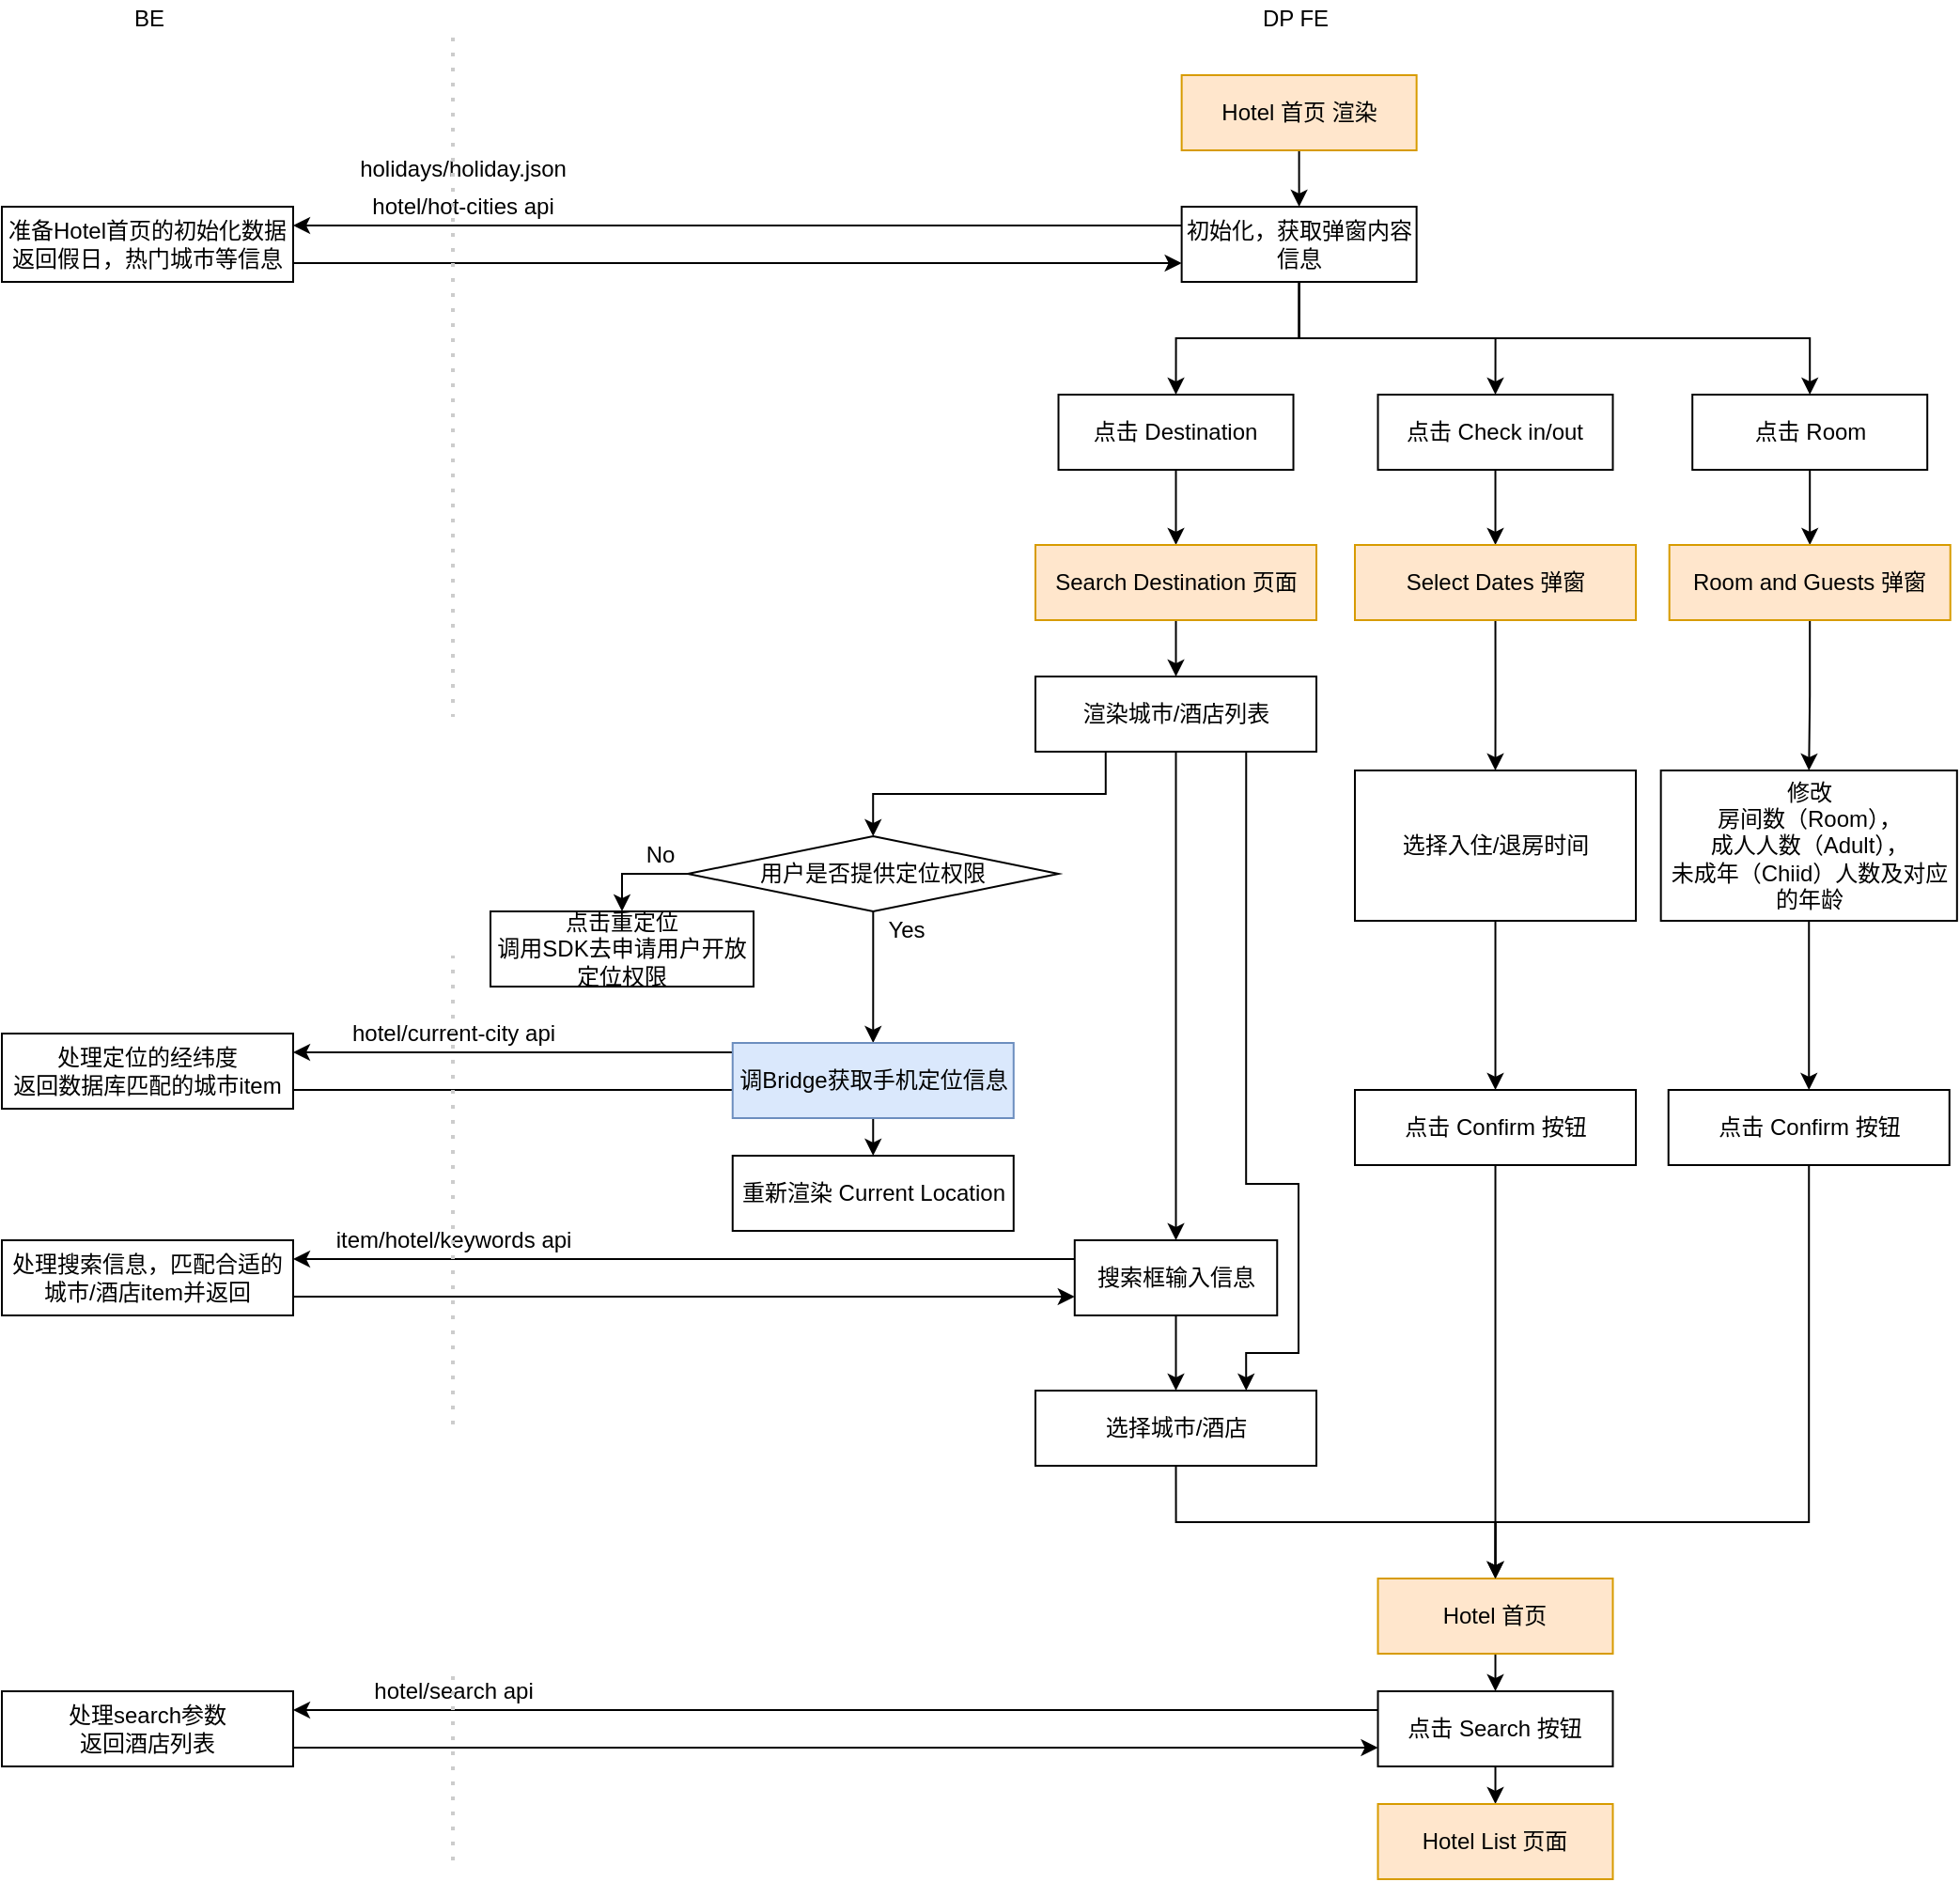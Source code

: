 <mxfile version="14.6.13" type="github" pages="4">
  <diagram id="EqkWNWM9jn0DgK2Ok5Wh" name="Landing">
    <mxGraphModel dx="1426" dy="794" grid="1" gridSize="10" guides="1" tooltips="1" connect="1" arrows="1" fold="1" page="1" pageScale="1" pageWidth="900" pageHeight="1600" background="#ffffff" math="0" shadow="0">
      <root>
        <mxCell id="0" />
        <mxCell id="1" parent="0" />
        <mxCell id="3HP5omYdMpPt4mxHnYtD-1" value="DP FE" style="text;html=1;align=center;verticalAlign=middle;resizable=0;points=[];autosize=1;" parent="1" vertex="1">
          <mxGeometry x="1012.82" y="10" width="50" height="20" as="geometry" />
        </mxCell>
        <mxCell id="3HP5omYdMpPt4mxHnYtD-3" style="edgeStyle=orthogonalEdgeStyle;rounded=0;orthogonalLoop=1;jettySize=auto;html=1;entryX=0.5;entryY=0;entryDx=0;entryDy=0;" parent="1" source="3HP5omYdMpPt4mxHnYtD-4" target="3HP5omYdMpPt4mxHnYtD-7" edge="1">
          <mxGeometry relative="1" as="geometry" />
        </mxCell>
        <mxCell id="3HP5omYdMpPt4mxHnYtD-4" value="Hotel 首页 渲染" style="rounded=0;whiteSpace=wrap;html=1;fillColor=#ffe6cc;strokeColor=#d79b00;" parent="1" vertex="1">
          <mxGeometry x="977.82" y="50" width="125" height="40" as="geometry" />
        </mxCell>
        <mxCell id="3HP5omYdMpPt4mxHnYtD-6" style="edgeStyle=orthogonalEdgeStyle;rounded=0;orthogonalLoop=1;jettySize=auto;html=1;exitX=0;exitY=0.25;exitDx=0;exitDy=0;entryX=1;entryY=0.25;entryDx=0;entryDy=0;" parent="1" source="3HP5omYdMpPt4mxHnYtD-7" target="3HP5omYdMpPt4mxHnYtD-9" edge="1">
          <mxGeometry relative="1" as="geometry" />
        </mxCell>
        <mxCell id="3HP5omYdMpPt4mxHnYtD-23" style="edgeStyle=orthogonalEdgeStyle;rounded=0;orthogonalLoop=1;jettySize=auto;html=1;exitX=0.5;exitY=1;exitDx=0;exitDy=0;entryX=0.5;entryY=0;entryDx=0;entryDy=0;" parent="1" source="3HP5omYdMpPt4mxHnYtD-7" target="3HP5omYdMpPt4mxHnYtD-15" edge="1">
          <mxGeometry relative="1" as="geometry" />
        </mxCell>
        <mxCell id="3HP5omYdMpPt4mxHnYtD-25" style="edgeStyle=orthogonalEdgeStyle;rounded=0;orthogonalLoop=1;jettySize=auto;html=1;exitX=0.5;exitY=1;exitDx=0;exitDy=0;entryX=0.5;entryY=0;entryDx=0;entryDy=0;" parent="1" source="3HP5omYdMpPt4mxHnYtD-7" target="3HP5omYdMpPt4mxHnYtD-16" edge="1">
          <mxGeometry relative="1" as="geometry" />
        </mxCell>
        <mxCell id="3HP5omYdMpPt4mxHnYtD-26" style="edgeStyle=orthogonalEdgeStyle;rounded=0;orthogonalLoop=1;jettySize=auto;html=1;exitX=0.5;exitY=1;exitDx=0;exitDy=0;entryX=0.5;entryY=0;entryDx=0;entryDy=0;" parent="1" source="3HP5omYdMpPt4mxHnYtD-7" target="3HP5omYdMpPt4mxHnYtD-17" edge="1">
          <mxGeometry relative="1" as="geometry" />
        </mxCell>
        <mxCell id="3HP5omYdMpPt4mxHnYtD-7" value="初始化，获取弹窗内容信息" style="rounded=0;whiteSpace=wrap;html=1;" parent="1" vertex="1">
          <mxGeometry x="977.82" y="120" width="125" height="40" as="geometry" />
        </mxCell>
        <mxCell id="3HP5omYdMpPt4mxHnYtD-8" style="edgeStyle=orthogonalEdgeStyle;rounded=0;orthogonalLoop=1;jettySize=auto;html=1;exitX=1;exitY=0.75;exitDx=0;exitDy=0;entryX=0;entryY=0.75;entryDx=0;entryDy=0;" parent="1" source="3HP5omYdMpPt4mxHnYtD-9" target="3HP5omYdMpPt4mxHnYtD-7" edge="1">
          <mxGeometry relative="1" as="geometry">
            <mxPoint x="962.82" y="150" as="targetPoint" />
          </mxGeometry>
        </mxCell>
        <mxCell id="3HP5omYdMpPt4mxHnYtD-32" style="edgeStyle=orthogonalEdgeStyle;rounded=0;orthogonalLoop=1;jettySize=auto;html=1;exitX=0.5;exitY=1;exitDx=0;exitDy=0;entryX=0.5;entryY=0;entryDx=0;entryDy=0;" parent="1" source="3HP5omYdMpPt4mxHnYtD-15" target="3HP5omYdMpPt4mxHnYtD-19" edge="1">
          <mxGeometry relative="1" as="geometry" />
        </mxCell>
        <mxCell id="3HP5omYdMpPt4mxHnYtD-59" style="edgeStyle=orthogonalEdgeStyle;rounded=0;orthogonalLoop=1;jettySize=auto;html=1;exitX=0;exitY=0.25;exitDx=0;exitDy=0;entryX=1;entryY=0.25;entryDx=0;entryDy=0;jumpStyle=arc;" parent="1" target="3HP5omYdMpPt4mxHnYtD-29" edge="1">
          <mxGeometry relative="1" as="geometry">
            <mxPoint x="787.48" y="570" as="sourcePoint" />
          </mxGeometry>
        </mxCell>
        <mxCell id="3HP5omYdMpPt4mxHnYtD-15" value="点击 Destination" style="rounded=0;whiteSpace=wrap;html=1;" parent="1" vertex="1">
          <mxGeometry x="912.26" y="220" width="125" height="40" as="geometry" />
        </mxCell>
        <mxCell id="3HP5omYdMpPt4mxHnYtD-64" style="edgeStyle=orthogonalEdgeStyle;rounded=0;orthogonalLoop=1;jettySize=auto;html=1;exitX=0.5;exitY=1;exitDx=0;exitDy=0;entryX=0.5;entryY=0;entryDx=0;entryDy=0;" parent="1" source="3HP5omYdMpPt4mxHnYtD-16" target="3HP5omYdMpPt4mxHnYtD-63" edge="1">
          <mxGeometry relative="1" as="geometry" />
        </mxCell>
        <mxCell id="3HP5omYdMpPt4mxHnYtD-16" value="点击 Check in/out" style="rounded=0;whiteSpace=wrap;html=1;" parent="1" vertex="1">
          <mxGeometry x="1082.26" y="220" width="125" height="40" as="geometry" />
        </mxCell>
        <mxCell id="3HP5omYdMpPt4mxHnYtD-73" style="edgeStyle=orthogonalEdgeStyle;rounded=0;orthogonalLoop=1;jettySize=auto;html=1;exitX=0.5;exitY=1;exitDx=0;exitDy=0;entryX=0.5;entryY=0;entryDx=0;entryDy=0;" parent="1" source="3HP5omYdMpPt4mxHnYtD-17" target="3HP5omYdMpPt4mxHnYtD-70" edge="1">
          <mxGeometry relative="1" as="geometry" />
        </mxCell>
        <mxCell id="3HP5omYdMpPt4mxHnYtD-17" value="点击 Room" style="rounded=0;whiteSpace=wrap;html=1;" parent="1" vertex="1">
          <mxGeometry x="1249.6" y="220" width="125" height="40" as="geometry" />
        </mxCell>
        <mxCell id="3HP5omYdMpPt4mxHnYtD-38" style="edgeStyle=orthogonalEdgeStyle;rounded=0;orthogonalLoop=1;jettySize=auto;html=1;exitX=0.5;exitY=1;exitDx=0;exitDy=0;entryX=0.5;entryY=0;entryDx=0;entryDy=0;" parent="1" source="3HP5omYdMpPt4mxHnYtD-19" target="3HP5omYdMpPt4mxHnYtD-35" edge="1">
          <mxGeometry relative="1" as="geometry">
            <mxPoint x="974.76" y="370" as="targetPoint" />
          </mxGeometry>
        </mxCell>
        <mxCell id="3HP5omYdMpPt4mxHnYtD-19" value="Search Destination 页面" style="rounded=0;whiteSpace=wrap;html=1;fillColor=#ffe6cc;strokeColor=#d79b00;" parent="1" vertex="1">
          <mxGeometry x="900" y="300" width="149.52" height="40" as="geometry" />
        </mxCell>
        <mxCell id="3HP5omYdMpPt4mxHnYtD-60" style="edgeStyle=orthogonalEdgeStyle;rounded=0;orthogonalLoop=1;jettySize=auto;html=1;exitX=1;exitY=0.75;exitDx=0;exitDy=0;entryX=0;entryY=0.75;entryDx=0;entryDy=0;jumpStyle=arc;" parent="1" source="3HP5omYdMpPt4mxHnYtD-29" edge="1">
          <mxGeometry relative="1" as="geometry">
            <mxPoint x="787.48" y="590" as="targetPoint" />
          </mxGeometry>
        </mxCell>
        <mxCell id="3HP5omYdMpPt4mxHnYtD-30" value="hotel/current-city api" style="text;html=1;align=center;verticalAlign=middle;resizable=0;points=[];autosize=1;" parent="1" vertex="1">
          <mxGeometry x="530" y="550" width="120" height="20" as="geometry" />
        </mxCell>
        <mxCell id="3HP5omYdMpPt4mxHnYtD-62" style="edgeStyle=orthogonalEdgeStyle;rounded=0;orthogonalLoop=1;jettySize=auto;html=1;exitX=0.5;exitY=1;exitDx=0;exitDy=0;entryX=0.5;entryY=0;entryDx=0;entryDy=0;" parent="1" source="3HP5omYdMpPt4mxHnYtD-33" target="3HP5omYdMpPt4mxHnYtD-61" edge="1">
          <mxGeometry relative="1" as="geometry" />
        </mxCell>
        <mxCell id="3HP5omYdMpPt4mxHnYtD-33" value="选择城市/酒店" style="rounded=0;whiteSpace=wrap;html=1;" parent="1" vertex="1">
          <mxGeometry x="900" y="750" width="149.52" height="40" as="geometry" />
        </mxCell>
        <mxCell id="3HP5omYdMpPt4mxHnYtD-55" style="edgeStyle=orthogonalEdgeStyle;rounded=0;orthogonalLoop=1;jettySize=auto;html=1;exitX=0.5;exitY=1;exitDx=0;exitDy=0;entryX=0.5;entryY=0;entryDx=0;entryDy=0;" parent="1" source="3HP5omYdMpPt4mxHnYtD-34" target="3HP5omYdMpPt4mxHnYtD-33" edge="1">
          <mxGeometry relative="1" as="geometry" />
        </mxCell>
        <mxCell id="3HP5omYdMpPt4mxHnYtD-57" style="edgeStyle=orthogonalEdgeStyle;rounded=0;orthogonalLoop=1;jettySize=auto;html=1;exitX=0;exitY=0.25;exitDx=0;exitDy=0;entryX=1;entryY=0.25;entryDx=0;entryDy=0;" parent="1" source="3HP5omYdMpPt4mxHnYtD-34" target="3HP5omYdMpPt4mxHnYtD-52" edge="1">
          <mxGeometry relative="1" as="geometry" />
        </mxCell>
        <mxCell id="3HP5omYdMpPt4mxHnYtD-34" value="搜索框输入信息" style="rounded=0;whiteSpace=wrap;html=1;" parent="1" vertex="1">
          <mxGeometry x="920.89" y="670" width="107.74" height="40" as="geometry" />
        </mxCell>
        <mxCell id="clvXI9gD4P6_IPcrbpPo-27" style="edgeStyle=orthogonalEdgeStyle;rounded=0;jumpStyle=arc;orthogonalLoop=1;jettySize=auto;html=1;exitX=0.25;exitY=1;exitDx=0;exitDy=0;entryX=0.5;entryY=0;entryDx=0;entryDy=0;" parent="1" source="3HP5omYdMpPt4mxHnYtD-35" target="3HP5omYdMpPt4mxHnYtD-41" edge="1">
          <mxGeometry relative="1" as="geometry" />
        </mxCell>
        <mxCell id="clvXI9gD4P6_IPcrbpPo-28" style="edgeStyle=orthogonalEdgeStyle;rounded=0;jumpStyle=arc;orthogonalLoop=1;jettySize=auto;html=1;exitX=0.5;exitY=1;exitDx=0;exitDy=0;entryX=0.5;entryY=0;entryDx=0;entryDy=0;" parent="1" source="3HP5omYdMpPt4mxHnYtD-35" target="3HP5omYdMpPt4mxHnYtD-34" edge="1">
          <mxGeometry relative="1" as="geometry" />
        </mxCell>
        <mxCell id="clvXI9gD4P6_IPcrbpPo-29" style="edgeStyle=orthogonalEdgeStyle;rounded=0;jumpStyle=arc;orthogonalLoop=1;jettySize=auto;html=1;exitX=0.75;exitY=1;exitDx=0;exitDy=0;entryX=0.75;entryY=0;entryDx=0;entryDy=0;" parent="1" source="3HP5omYdMpPt4mxHnYtD-35" target="3HP5omYdMpPt4mxHnYtD-33" edge="1">
          <mxGeometry relative="1" as="geometry">
            <Array as="points">
              <mxPoint x="1012" y="640" />
              <mxPoint x="1040" y="640" />
              <mxPoint x="1040" y="730" />
              <mxPoint x="1012" y="730" />
            </Array>
          </mxGeometry>
        </mxCell>
        <mxCell id="3HP5omYdMpPt4mxHnYtD-35" value="渲染城市/酒店列表" style="rounded=0;whiteSpace=wrap;html=1;" parent="1" vertex="1">
          <mxGeometry x="900.0" y="370" width="149.52" height="40" as="geometry" />
        </mxCell>
        <mxCell id="3HP5omYdMpPt4mxHnYtD-40" value="点击重定位&lt;br&gt;调用SDK去申请用户开放定位权限" style="rounded=0;whiteSpace=wrap;html=1;" parent="1" vertex="1">
          <mxGeometry x="610" y="495" width="140" height="40" as="geometry" />
        </mxCell>
        <mxCell id="clvXI9gD4P6_IPcrbpPo-4" style="edgeStyle=orthogonalEdgeStyle;rounded=0;orthogonalLoop=1;jettySize=auto;html=1;entryX=0.5;entryY=0;entryDx=0;entryDy=0;" parent="1" source="3HP5omYdMpPt4mxHnYtD-41" target="clvXI9gD4P6_IPcrbpPo-2" edge="1">
          <mxGeometry relative="1" as="geometry" />
        </mxCell>
        <mxCell id="clvXI9gD4P6_IPcrbpPo-30" style="edgeStyle=orthogonalEdgeStyle;rounded=0;jumpStyle=arc;orthogonalLoop=1;jettySize=auto;html=1;exitX=0;exitY=0.5;exitDx=0;exitDy=0;entryX=0.5;entryY=0;entryDx=0;entryDy=0;" parent="1" source="3HP5omYdMpPt4mxHnYtD-41" target="3HP5omYdMpPt4mxHnYtD-40" edge="1">
          <mxGeometry relative="1" as="geometry" />
        </mxCell>
        <mxCell id="3HP5omYdMpPt4mxHnYtD-41" value="用户是否提供定位权限" style="rhombus;whiteSpace=wrap;html=1;" parent="1" vertex="1">
          <mxGeometry x="715" y="455" width="197.26" height="40" as="geometry" />
        </mxCell>
        <mxCell id="3HP5omYdMpPt4mxHnYtD-58" style="edgeStyle=orthogonalEdgeStyle;rounded=0;orthogonalLoop=1;jettySize=auto;html=1;exitX=1;exitY=0.75;exitDx=0;exitDy=0;entryX=0;entryY=0.75;entryDx=0;entryDy=0;" parent="1" source="3HP5omYdMpPt4mxHnYtD-52" target="3HP5omYdMpPt4mxHnYtD-34" edge="1">
          <mxGeometry relative="1" as="geometry" />
        </mxCell>
        <mxCell id="3HP5omYdMpPt4mxHnYtD-53" value="item/hotel/keywords api" style="text;html=1;align=center;verticalAlign=middle;resizable=0;points=[];autosize=1;" parent="1" vertex="1">
          <mxGeometry x="520" y="660" width="140" height="20" as="geometry" />
        </mxCell>
        <mxCell id="3HP5omYdMpPt4mxHnYtD-79" style="edgeStyle=orthogonalEdgeStyle;rounded=0;orthogonalLoop=1;jettySize=auto;html=1;exitX=0.5;exitY=1;exitDx=0;exitDy=0;entryX=0.5;entryY=0;entryDx=0;entryDy=0;" parent="1" source="3HP5omYdMpPt4mxHnYtD-61" target="3HP5omYdMpPt4mxHnYtD-10" edge="1">
          <mxGeometry relative="1" as="geometry" />
        </mxCell>
        <mxCell id="3HP5omYdMpPt4mxHnYtD-61" value="Hotel 首页" style="rounded=0;whiteSpace=wrap;html=1;fillColor=#ffe6cc;strokeColor=#d79b00;" parent="1" vertex="1">
          <mxGeometry x="1082.26" y="850" width="125" height="40" as="geometry" />
        </mxCell>
        <mxCell id="3HP5omYdMpPt4mxHnYtD-69" style="edgeStyle=orthogonalEdgeStyle;rounded=0;orthogonalLoop=1;jettySize=auto;html=1;exitX=0.5;exitY=1;exitDx=0;exitDy=0;" parent="1" source="3HP5omYdMpPt4mxHnYtD-63" target="3HP5omYdMpPt4mxHnYtD-65" edge="1">
          <mxGeometry relative="1" as="geometry" />
        </mxCell>
        <mxCell id="3HP5omYdMpPt4mxHnYtD-63" value="Select Dates 弹窗" style="rounded=0;whiteSpace=wrap;html=1;fillColor=#ffe6cc;strokeColor=#d79b00;" parent="1" vertex="1">
          <mxGeometry x="1070.0" y="300" width="149.52" height="40" as="geometry" />
        </mxCell>
        <mxCell id="3HP5omYdMpPt4mxHnYtD-67" style="edgeStyle=orthogonalEdgeStyle;rounded=0;orthogonalLoop=1;jettySize=auto;html=1;exitX=0.5;exitY=1;exitDx=0;exitDy=0;entryX=0.5;entryY=0;entryDx=0;entryDy=0;" parent="1" source="3HP5omYdMpPt4mxHnYtD-65" target="3HP5omYdMpPt4mxHnYtD-66" edge="1">
          <mxGeometry relative="1" as="geometry" />
        </mxCell>
        <mxCell id="3HP5omYdMpPt4mxHnYtD-65" value="选择入住/退房时间" style="rounded=0;whiteSpace=wrap;html=1;" parent="1" vertex="1">
          <mxGeometry x="1070" y="420" width="149.52" height="80" as="geometry" />
        </mxCell>
        <mxCell id="clvXI9gD4P6_IPcrbpPo-32" style="edgeStyle=orthogonalEdgeStyle;rounded=0;jumpStyle=arc;orthogonalLoop=1;jettySize=auto;html=1;exitX=0.5;exitY=1;exitDx=0;exitDy=0;entryX=0.5;entryY=0;entryDx=0;entryDy=0;" parent="1" source="3HP5omYdMpPt4mxHnYtD-66" target="3HP5omYdMpPt4mxHnYtD-61" edge="1">
          <mxGeometry relative="1" as="geometry" />
        </mxCell>
        <mxCell id="3HP5omYdMpPt4mxHnYtD-66" value="点击 Confirm 按钮" style="rounded=0;whiteSpace=wrap;html=1;" parent="1" vertex="1">
          <mxGeometry x="1070" y="590" width="149.52" height="40" as="geometry" />
        </mxCell>
        <mxCell id="3HP5omYdMpPt4mxHnYtD-72" style="edgeStyle=orthogonalEdgeStyle;rounded=0;orthogonalLoop=1;jettySize=auto;html=1;exitX=0.5;exitY=1;exitDx=0;exitDy=0;entryX=0.5;entryY=0;entryDx=0;entryDy=0;" parent="1" source="3HP5omYdMpPt4mxHnYtD-70" target="3HP5omYdMpPt4mxHnYtD-71" edge="1">
          <mxGeometry relative="1" as="geometry" />
        </mxCell>
        <mxCell id="3HP5omYdMpPt4mxHnYtD-70" value="Room and Guests 弹窗" style="rounded=0;whiteSpace=wrap;html=1;fillColor=#ffe6cc;strokeColor=#d79b00;" parent="1" vertex="1">
          <mxGeometry x="1237.34" y="300" width="149.52" height="40" as="geometry" />
        </mxCell>
        <mxCell id="3HP5omYdMpPt4mxHnYtD-76" style="edgeStyle=orthogonalEdgeStyle;rounded=0;orthogonalLoop=1;jettySize=auto;html=1;exitX=0.5;exitY=1;exitDx=0;exitDy=0;entryX=0.5;entryY=0;entryDx=0;entryDy=0;" parent="1" source="3HP5omYdMpPt4mxHnYtD-71" target="3HP5omYdMpPt4mxHnYtD-75" edge="1">
          <mxGeometry relative="1" as="geometry" />
        </mxCell>
        <mxCell id="3HP5omYdMpPt4mxHnYtD-71" value="修改&lt;br&gt;房间数（Room），&lt;br&gt;成人人数（Adult），&lt;br&gt;未成年（Chiid）人数及对应的年龄" style="rounded=0;whiteSpace=wrap;html=1;" parent="1" vertex="1">
          <mxGeometry x="1232.83" y="420" width="157.58" height="80" as="geometry" />
        </mxCell>
        <mxCell id="clvXI9gD4P6_IPcrbpPo-33" style="edgeStyle=orthogonalEdgeStyle;rounded=0;jumpStyle=arc;orthogonalLoop=1;jettySize=auto;html=1;exitX=0.5;exitY=1;exitDx=0;exitDy=0;entryX=0.5;entryY=0;entryDx=0;entryDy=0;" parent="1" source="3HP5omYdMpPt4mxHnYtD-75" target="3HP5omYdMpPt4mxHnYtD-61" edge="1">
          <mxGeometry relative="1" as="geometry">
            <Array as="points">
              <mxPoint x="1312" y="820" />
              <mxPoint x="1145" y="820" />
            </Array>
          </mxGeometry>
        </mxCell>
        <mxCell id="3HP5omYdMpPt4mxHnYtD-75" value="点击 Confirm 按钮" style="rounded=0;whiteSpace=wrap;html=1;" parent="1" vertex="1">
          <mxGeometry x="1236.86" y="590" width="149.52" height="40" as="geometry" />
        </mxCell>
        <mxCell id="3HP5omYdMpPt4mxHnYtD-78" value="" style="group" parent="1" vertex="1" connectable="0">
          <mxGeometry x="530" y="90" width="130" height="40" as="geometry" />
        </mxCell>
        <mxCell id="3HP5omYdMpPt4mxHnYtD-20" value="hotel/hot-cities api" style="text;html=1;align=center;verticalAlign=middle;resizable=0;points=[];autosize=1;" parent="3HP5omYdMpPt4mxHnYtD-78" vertex="1">
          <mxGeometry x="10" y="20" width="110" height="20" as="geometry" />
        </mxCell>
        <mxCell id="3HP5omYdMpPt4mxHnYtD-21" value="holidays/holiday.json" style="text;html=1;align=center;verticalAlign=middle;resizable=0;points=[];autosize=1;" parent="3HP5omYdMpPt4mxHnYtD-78" vertex="1">
          <mxGeometry width="130" height="20" as="geometry" />
        </mxCell>
        <mxCell id="3HP5omYdMpPt4mxHnYtD-81" style="edgeStyle=orthogonalEdgeStyle;rounded=0;orthogonalLoop=1;jettySize=auto;html=1;exitX=0.5;exitY=1;exitDx=0;exitDy=0;entryX=0.5;entryY=0;entryDx=0;entryDy=0;" parent="1" source="3HP5omYdMpPt4mxHnYtD-10" target="3HP5omYdMpPt4mxHnYtD-80" edge="1">
          <mxGeometry relative="1" as="geometry" />
        </mxCell>
        <mxCell id="3HP5omYdMpPt4mxHnYtD-10" value="点击 Search 按钮" style="rounded=0;whiteSpace=wrap;html=1;" parent="1" vertex="1">
          <mxGeometry x="1082.26" y="910" width="125" height="40" as="geometry" />
        </mxCell>
        <mxCell id="3HP5omYdMpPt4mxHnYtD-11" style="edgeStyle=orthogonalEdgeStyle;rounded=0;orthogonalLoop=1;jettySize=auto;html=1;entryX=1;entryY=0.25;entryDx=0;entryDy=0;exitX=0;exitY=0.25;exitDx=0;exitDy=0;" parent="1" source="3HP5omYdMpPt4mxHnYtD-10" target="3HP5omYdMpPt4mxHnYtD-13" edge="1">
          <mxGeometry x="580" y="870" as="geometry">
            <mxPoint x="942.82" y="910" as="sourcePoint" />
          </mxGeometry>
        </mxCell>
        <mxCell id="3HP5omYdMpPt4mxHnYtD-12" style="edgeStyle=orthogonalEdgeStyle;rounded=0;orthogonalLoop=1;jettySize=auto;html=1;exitX=1;exitY=0.75;exitDx=0;exitDy=0;entryX=0;entryY=0.75;entryDx=0;entryDy=0;" parent="1" source="3HP5omYdMpPt4mxHnYtD-13" target="3HP5omYdMpPt4mxHnYtD-10" edge="1">
          <mxGeometry x="580" y="870" as="geometry">
            <mxPoint x="977.82" y="920" as="targetPoint" />
          </mxGeometry>
        </mxCell>
        <mxCell id="3HP5omYdMpPt4mxHnYtD-14" value="hotel/search api" style="text;html=1;align=center;verticalAlign=middle;resizable=0;points=[];autosize=1;" parent="1" vertex="1">
          <mxGeometry x="540" y="900" width="100" height="20" as="geometry" />
        </mxCell>
        <mxCell id="3HP5omYdMpPt4mxHnYtD-80" value="Hotel List 页面" style="rounded=0;whiteSpace=wrap;html=1;fillColor=#ffe6cc;strokeColor=#d79b00;" parent="1" vertex="1">
          <mxGeometry x="1082.26" y="970" width="125" height="40" as="geometry" />
        </mxCell>
        <mxCell id="3HP5omYdMpPt4mxHnYtD-82" value="" style="endArrow=none;dashed=1;html=1;dashPattern=1 3;strokeWidth=2;strokeColor=#CCCCCC;" parent="1" edge="1">
          <mxGeometry width="50" height="50" relative="1" as="geometry">
            <mxPoint x="590" y="1000" as="sourcePoint" />
            <mxPoint x="590" y="30" as="targetPoint" />
          </mxGeometry>
        </mxCell>
        <mxCell id="clvXI9gD4P6_IPcrbpPo-6" style="edgeStyle=orthogonalEdgeStyle;rounded=0;orthogonalLoop=1;jettySize=auto;html=1;exitX=0.5;exitY=1;exitDx=0;exitDy=0;entryX=0.5;entryY=0;entryDx=0;entryDy=0;" parent="1" source="clvXI9gD4P6_IPcrbpPo-2" target="clvXI9gD4P6_IPcrbpPo-5" edge="1">
          <mxGeometry relative="1" as="geometry" />
        </mxCell>
        <mxCell id="clvXI9gD4P6_IPcrbpPo-2" value="调Bridge获取手机定位信息" style="rounded=0;whiteSpace=wrap;html=1;fillColor=#dae8fc;strokeColor=#6c8ebf;" parent="1" vertex="1">
          <mxGeometry x="738.87" y="565" width="149.52" height="40" as="geometry" />
        </mxCell>
        <mxCell id="clvXI9gD4P6_IPcrbpPo-5" value="重新渲染 Current Location" style="rounded=0;whiteSpace=wrap;html=1;" parent="1" vertex="1">
          <mxGeometry x="738.87" y="625" width="149.52" height="40" as="geometry" />
        </mxCell>
        <mxCell id="clvXI9gD4P6_IPcrbpPo-11" value="Yes" style="text;html=1;align=center;verticalAlign=middle;resizable=0;points=[];autosize=1;strokeColor=none;" parent="1" vertex="1">
          <mxGeometry x="811.39" y="495" width="40" height="20" as="geometry" />
        </mxCell>
        <mxCell id="clvXI9gD4P6_IPcrbpPo-12" value="No" style="text;html=1;align=center;verticalAlign=middle;resizable=0;points=[];autosize=1;strokeColor=none;" parent="1" vertex="1">
          <mxGeometry x="685" y="455" width="30" height="20" as="geometry" />
        </mxCell>
        <mxCell id="3HP5omYdMpPt4mxHnYtD-2" value="BE" style="text;html=1;align=center;verticalAlign=middle;resizable=0;points=[];autosize=1;" parent="1" vertex="1">
          <mxGeometry x="412.5" y="10" width="30" height="20" as="geometry" />
        </mxCell>
        <mxCell id="3HP5omYdMpPt4mxHnYtD-9" value="准备Hotel首页的初始化数据&lt;br&gt;返回假日，热门城市等信息" style="rounded=0;whiteSpace=wrap;html=1;" parent="1" vertex="1">
          <mxGeometry x="350" y="120" width="155" height="40" as="geometry" />
        </mxCell>
        <mxCell id="3HP5omYdMpPt4mxHnYtD-29" value="处理定位的经纬度&lt;br&gt;返回数据库匹配的城市item" style="rounded=0;whiteSpace=wrap;html=1;" parent="1" vertex="1">
          <mxGeometry x="350.0" y="560" width="155" height="40" as="geometry" />
        </mxCell>
        <mxCell id="3HP5omYdMpPt4mxHnYtD-52" value="处理搜索信息，匹配合适的城市/酒店item并返回" style="rounded=0;whiteSpace=wrap;html=1;" parent="1" vertex="1">
          <mxGeometry x="350" y="670" width="155" height="40" as="geometry" />
        </mxCell>
        <mxCell id="3HP5omYdMpPt4mxHnYtD-13" value="处理search参数&lt;br&gt;返回酒店列表" style="rounded=0;whiteSpace=wrap;html=1;" parent="1" vertex="1">
          <mxGeometry x="350" y="910" width="155" height="40" as="geometry" />
        </mxCell>
      </root>
    </mxGraphModel>
  </diagram>
  <diagram id="jbWEMfG48oTSNWbIXtug" name="List">
    <mxGraphModel dx="1426" dy="794" grid="1" gridSize="10" guides="1" tooltips="1" connect="1" arrows="1" fold="1" page="1" pageScale="1" pageWidth="900" pageHeight="1600" background="#ffffff" math="0" shadow="0">
      <root>
        <mxCell id="VvneVUKqSfMCgio0Q9hJ-0" />
        <mxCell id="VvneVUKqSfMCgio0Q9hJ-1" parent="VvneVUKqSfMCgio0Q9hJ-0" />
        <mxCell id="SszaMUZbIUqRmosQA-sM-128" value="" style="rounded=0;whiteSpace=wrap;html=1;fillColor=none;opacity=30;" parent="VvneVUKqSfMCgio0Q9hJ-1" vertex="1">
          <mxGeometry x="740" y="320" width="820" height="60" as="geometry" />
        </mxCell>
        <mxCell id="SszaMUZbIUqRmosQA-sM-131" style="edgeStyle=orthogonalEdgeStyle;rounded=0;jumpStyle=arc;orthogonalLoop=1;jettySize=auto;html=1;exitX=0.5;exitY=1;exitDx=0;exitDy=0;entryX=0.5;entryY=0;entryDx=0;entryDy=0;" parent="VvneVUKqSfMCgio0Q9hJ-1" source="BEpZN7lQC8WQE1VQaLf2-1" target="SszaMUZbIUqRmosQA-sM-22" edge="1">
          <mxGeometry relative="1" as="geometry">
            <mxPoint x="990" y="230" as="targetPoint" />
          </mxGeometry>
        </mxCell>
        <mxCell id="SszaMUZbIUqRmosQA-sM-132" style="edgeStyle=orthogonalEdgeStyle;rounded=0;jumpStyle=arc;orthogonalLoop=1;jettySize=auto;html=1;exitX=0.25;exitY=1;exitDx=0;exitDy=0;entryX=0.5;entryY=0;entryDx=0;entryDy=0;" parent="VvneVUKqSfMCgio0Q9hJ-1" source="BEpZN7lQC8WQE1VQaLf2-1" target="SszaMUZbIUqRmosQA-sM-93" edge="1">
          <mxGeometry relative="1" as="geometry" />
        </mxCell>
        <mxCell id="SszaMUZbIUqRmosQA-sM-137" style="edgeStyle=orthogonalEdgeStyle;rounded=0;jumpStyle=arc;orthogonalLoop=1;jettySize=auto;html=1;exitX=0.75;exitY=1;exitDx=0;exitDy=0;entryX=0.5;entryY=0;entryDx=0;entryDy=0;" parent="VvneVUKqSfMCgio0Q9hJ-1" source="BEpZN7lQC8WQE1VQaLf2-1" target="S2SVp8Ff66GhgpjvyKhW-3" edge="1">
          <mxGeometry relative="1" as="geometry" />
        </mxCell>
        <mxCell id="BEpZN7lQC8WQE1VQaLf2-1" value="渲染 酒店列表页&lt;br&gt;（Hotel selection page）" style="rounded=0;whiteSpace=wrap;html=1;fillColor=#ffe6cc;strokeColor=#d79b00;" parent="VvneVUKqSfMCgio0Q9hJ-1" vertex="1">
          <mxGeometry x="921" y="40" width="194.82" height="40" as="geometry" />
        </mxCell>
        <mxCell id="SszaMUZbIUqRmosQA-sM-150" style="edgeStyle=orthogonalEdgeStyle;rounded=0;jumpStyle=arc;orthogonalLoop=1;jettySize=auto;html=1;exitX=0.5;exitY=1;exitDx=0;exitDy=0;entryX=0.5;entryY=0;entryDx=0;entryDy=0;fontColor=#FF0000;strokeColor=#000000;" parent="VvneVUKqSfMCgio0Q9hJ-1" source="BEpZN7lQC8WQE1VQaLf2-4" target="SszaMUZbIUqRmosQA-sM-149" edge="1">
          <mxGeometry relative="1" as="geometry" />
        </mxCell>
        <mxCell id="BEpZN7lQC8WQE1VQaLf2-4" value="点击某一个酒店的卡片" style="rounded=0;whiteSpace=wrap;html=1;" parent="VvneVUKqSfMCgio0Q9hJ-1" vertex="1">
          <mxGeometry x="1010.0" y="730" width="145" height="40" as="geometry" />
        </mxCell>
        <mxCell id="SszaMUZbIUqRmosQA-sM-130" style="edgeStyle=orthogonalEdgeStyle;rounded=0;jumpStyle=arc;orthogonalLoop=1;jettySize=auto;html=1;exitX=1;exitY=0.75;exitDx=0;exitDy=0;entryX=0;entryY=0.75;entryDx=0;entryDy=0;" parent="VvneVUKqSfMCgio0Q9hJ-1" source="BEpZN7lQC8WQE1VQaLf2-7" target="SszaMUZbIUqRmosQA-sM-128" edge="1">
          <mxGeometry relative="1" as="geometry" />
        </mxCell>
        <mxCell id="BEpZN7lQC8WQE1VQaLf2-7" value="处理search参数&lt;br&gt;返回酒店列表" style="rounded=0;whiteSpace=wrap;html=1;" parent="VvneVUKqSfMCgio0Q9hJ-1" vertex="1">
          <mxGeometry x="410.0" y="320" width="155" height="60" as="geometry" />
        </mxCell>
        <mxCell id="BEpZN7lQC8WQE1VQaLf2-8" value="hotel/search api" style="text;html=1;align=center;verticalAlign=middle;resizable=0;points=[];autosize=1;" parent="VvneVUKqSfMCgio0Q9hJ-1" vertex="1">
          <mxGeometry x="610" y="310" width="100" height="20" as="geometry" />
        </mxCell>
        <mxCell id="SszaMUZbIUqRmosQA-sM-152" style="edgeStyle=orthogonalEdgeStyle;rounded=0;jumpStyle=arc;orthogonalLoop=1;jettySize=auto;html=1;exitX=1;exitY=0.75;exitDx=0;exitDy=0;entryX=0;entryY=0.75;entryDx=0;entryDy=0;fontColor=#FF0000;strokeColor=#000000;" parent="VvneVUKqSfMCgio0Q9hJ-1" source="BEpZN7lQC8WQE1VQaLf2-11" target="SszaMUZbIUqRmosQA-sM-149" edge="1">
          <mxGeometry relative="1" as="geometry" />
        </mxCell>
        <mxCell id="BEpZN7lQC8WQE1VQaLf2-11" value="返回酒店详情" style="rounded=0;whiteSpace=wrap;html=1;" parent="VvneVUKqSfMCgio0Q9hJ-1" vertex="1">
          <mxGeometry x="430.0" y="840" width="155" height="40" as="geometry" />
        </mxCell>
        <mxCell id="BEpZN7lQC8WQE1VQaLf2-12" value="hotel/detail api" style="text;html=1;align=center;verticalAlign=middle;resizable=0;points=[];autosize=1;" parent="VvneVUKqSfMCgio0Q9hJ-1" vertex="1">
          <mxGeometry x="615" y="830" width="90" height="20" as="geometry" />
        </mxCell>
        <mxCell id="dJ9XNGkC3bSvhsNCKQ7Q-0" value="DP FE" style="text;html=1;align=center;verticalAlign=middle;resizable=0;points=[];autosize=1;" parent="VvneVUKqSfMCgio0Q9hJ-1" vertex="1">
          <mxGeometry x="999.41" y="10" width="50" height="20" as="geometry" />
        </mxCell>
        <mxCell id="dJ9XNGkC3bSvhsNCKQ7Q-1" value="BE" style="text;html=1;align=center;verticalAlign=middle;resizable=0;points=[];autosize=1;" parent="VvneVUKqSfMCgio0Q9hJ-1" vertex="1">
          <mxGeometry x="472.5" y="10" width="30" height="20" as="geometry" />
        </mxCell>
        <mxCell id="SszaMUZbIUqRmosQA-sM-95" style="edgeStyle=orthogonalEdgeStyle;rounded=0;jumpStyle=arc;orthogonalLoop=1;jettySize=auto;html=1;exitX=0.25;exitY=1;exitDx=0;exitDy=0;entryX=0.25;entryY=0;entryDx=0;entryDy=0;" parent="VvneVUKqSfMCgio0Q9hJ-1" source="S2SVp8Ff66GhgpjvyKhW-3" edge="1">
          <mxGeometry relative="1" as="geometry">
            <mxPoint x="1273.605" y="200" as="targetPoint" />
          </mxGeometry>
        </mxCell>
        <mxCell id="SszaMUZbIUqRmosQA-sM-121" style="edgeStyle=orthogonalEdgeStyle;rounded=0;jumpStyle=arc;orthogonalLoop=1;jettySize=auto;html=1;exitX=0.5;exitY=1;exitDx=0;exitDy=0;entryX=0.5;entryY=0;entryDx=0;entryDy=0;" parent="VvneVUKqSfMCgio0Q9hJ-1" source="S2SVp8Ff66GhgpjvyKhW-3" target="SszaMUZbIUqRmosQA-sM-72" edge="1">
          <mxGeometry relative="1" as="geometry">
            <Array as="points">
              <mxPoint x="1350" y="190" />
              <mxPoint x="1475" y="190" />
            </Array>
          </mxGeometry>
        </mxCell>
        <mxCell id="SszaMUZbIUqRmosQA-sM-148" style="edgeStyle=orthogonalEdgeStyle;rounded=0;jumpStyle=arc;orthogonalLoop=1;jettySize=auto;html=1;exitX=0.75;exitY=1;exitDx=0;exitDy=0;entryX=0.75;entryY=0;entryDx=0;entryDy=0;fontColor=#FF0000;strokeColor=#000000;" parent="VvneVUKqSfMCgio0Q9hJ-1" source="S2SVp8Ff66GhgpjvyKhW-3" target="BEpZN7lQC8WQE1VQaLf2-4" edge="1">
          <mxGeometry relative="1" as="geometry">
            <Array as="points">
              <mxPoint x="1620" y="160" />
              <mxPoint x="1620" y="690" />
              <mxPoint x="1119" y="690" />
            </Array>
          </mxGeometry>
        </mxCell>
        <mxCell id="S2SVp8Ff66GhgpjvyKhW-3" value="渲染 Hotel Map 页面" style="rounded=0;whiteSpace=wrap;html=1;fillColor=#ffe6cc;strokeColor=#d79b00;" parent="VvneVUKqSfMCgio0Q9hJ-1" vertex="1">
          <mxGeometry x="1287.79" y="120" width="125" height="40" as="geometry" />
        </mxCell>
        <mxCell id="SszaMUZbIUqRmosQA-sM-124" style="edgeStyle=orthogonalEdgeStyle;rounded=0;jumpStyle=arc;orthogonalLoop=1;jettySize=auto;html=1;exitX=0.5;exitY=1;exitDx=0;exitDy=0;entryX=0.25;entryY=0;entryDx=0;entryDy=0;" parent="VvneVUKqSfMCgio0Q9hJ-1" source="SszaMUZbIUqRmosQA-sM-1" edge="1">
          <mxGeometry relative="1" as="geometry">
            <mxPoint x="1371.25" y="410" as="targetPoint" />
          </mxGeometry>
        </mxCell>
        <mxCell id="SszaMUZbIUqRmosQA-sM-1" value="Map 页确认修改" style="rounded=0;whiteSpace=wrap;html=1;" parent="VvneVUKqSfMCgio0Q9hJ-1" vertex="1">
          <mxGeometry x="1278.91" y="330" width="102.18" height="40" as="geometry" />
        </mxCell>
        <mxCell id="SszaMUZbIUqRmosQA-sM-134" style="edgeStyle=orthogonalEdgeStyle;rounded=0;jumpStyle=arc;orthogonalLoop=1;jettySize=auto;html=1;exitX=0.5;exitY=1;exitDx=0;exitDy=0;entryX=0.5;entryY=0;entryDx=0;entryDy=0;" parent="VvneVUKqSfMCgio0Q9hJ-1" source="SszaMUZbIUqRmosQA-sM-22" target="SszaMUZbIUqRmosQA-sM-127" edge="1">
          <mxGeometry relative="1" as="geometry" />
        </mxCell>
        <mxCell id="SszaMUZbIUqRmosQA-sM-22" value="选择/取消选择 &lt;br&gt;Breakfast included等快速筛选条件" style="rounded=0;whiteSpace=wrap;html=1;" parent="VvneVUKqSfMCgio0Q9hJ-1" vertex="1">
          <mxGeometry x="920" y="330" width="197.18" height="40" as="geometry" />
        </mxCell>
        <mxCell id="SszaMUZbIUqRmosQA-sM-138" style="edgeStyle=orthogonalEdgeStyle;rounded=0;jumpStyle=arc;orthogonalLoop=1;jettySize=auto;html=1;exitX=0.5;exitY=1;exitDx=0;exitDy=0;entryX=0.75;entryY=0;entryDx=0;entryDy=0;" parent="VvneVUKqSfMCgio0Q9hJ-1" source="SszaMUZbIUqRmosQA-sM-72" target="SszaMUZbIUqRmosQA-sM-136" edge="1">
          <mxGeometry relative="1" as="geometry" />
        </mxCell>
        <mxCell id="SszaMUZbIUqRmosQA-sM-72" value="移动后，点击&lt;br&gt;Search in this area" style="rounded=0;whiteSpace=wrap;html=1;" parent="VvneVUKqSfMCgio0Q9hJ-1" vertex="1">
          <mxGeometry x="1412.79" y="330" width="125" height="40" as="geometry" />
        </mxCell>
        <mxCell id="SszaMUZbIUqRmosQA-sM-133" style="edgeStyle=orthogonalEdgeStyle;rounded=0;jumpStyle=arc;orthogonalLoop=1;jettySize=auto;html=1;exitX=0.5;exitY=1;exitDx=0;exitDy=0;entryX=0.25;entryY=0;entryDx=0;entryDy=0;" parent="VvneVUKqSfMCgio0Q9hJ-1" source="SszaMUZbIUqRmosQA-sM-93" target="SszaMUZbIUqRmosQA-sM-127" edge="1">
          <mxGeometry relative="1" as="geometry">
            <Array as="points">
              <mxPoint x="833" y="440" />
              <mxPoint x="970" y="440" />
            </Array>
          </mxGeometry>
        </mxCell>
        <mxCell id="SszaMUZbIUqRmosQA-sM-93" value="下拉到List底部" style="rounded=0;whiteSpace=wrap;html=1;" parent="VvneVUKqSfMCgio0Q9hJ-1" vertex="1">
          <mxGeometry x="760" y="330" width="145" height="40" as="geometry" />
        </mxCell>
        <mxCell id="SszaMUZbIUqRmosQA-sM-144" style="edgeStyle=orthogonalEdgeStyle;rounded=0;jumpStyle=arc;orthogonalLoop=1;jettySize=auto;html=1;exitX=0.5;exitY=1;exitDx=0;exitDy=0;entryX=1;entryY=0.5;entryDx=0;entryDy=0;fontColor=#FF0000;" parent="VvneVUKqSfMCgio0Q9hJ-1" source="SszaMUZbIUqRmosQA-sM-102" target="SszaMUZbIUqRmosQA-sM-127" edge="1">
          <mxGeometry relative="1" as="geometry" />
        </mxCell>
        <mxCell id="SszaMUZbIUqRmosQA-sM-102" value="点击 List 按钮&lt;br&gt;返回列表页" style="rounded=0;whiteSpace=wrap;html=1;" parent="VvneVUKqSfMCgio0Q9hJ-1" vertex="1">
          <mxGeometry x="1254.42" y="490" width="140" height="40" as="geometry" />
        </mxCell>
        <mxCell id="SszaMUZbIUqRmosQA-sM-104" value="处理search参数&lt;br&gt;返回酒店列表" style="rounded=0;whiteSpace=wrap;html=1;" parent="VvneVUKqSfMCgio0Q9hJ-1" vertex="1">
          <mxGeometry x="410.0" y="490" width="155" height="40" as="geometry" />
        </mxCell>
        <mxCell id="SszaMUZbIUqRmosQA-sM-105" value="hotel/search api" style="text;html=1;align=center;verticalAlign=middle;resizable=0;points=[];autosize=1;" parent="VvneVUKqSfMCgio0Q9hJ-1" vertex="1">
          <mxGeometry x="610" y="480" width="100" height="20" as="geometry" />
        </mxCell>
        <mxCell id="SszaMUZbIUqRmosQA-sM-135" style="edgeStyle=orthogonalEdgeStyle;rounded=0;jumpStyle=arc;orthogonalLoop=1;jettySize=auto;html=1;exitX=0.5;exitY=1;exitDx=0;exitDy=0;entryX=0.75;entryY=0;entryDx=0;entryDy=0;" parent="VvneVUKqSfMCgio0Q9hJ-1" source="SszaMUZbIUqRmosQA-sM-112" target="SszaMUZbIUqRmosQA-sM-127" edge="1">
          <mxGeometry relative="1" as="geometry">
            <Array as="points">
              <mxPoint x="1191" y="440" />
              <mxPoint x="1067" y="440" />
            </Array>
          </mxGeometry>
        </mxCell>
        <mxCell id="SszaMUZbIUqRmosQA-sM-112" value="List 页确认修改" style="rounded=0;whiteSpace=wrap;html=1;" parent="VvneVUKqSfMCgio0Q9hJ-1" vertex="1">
          <mxGeometry x="1140.0" y="330" width="102.18" height="40" as="geometry" />
        </mxCell>
        <mxCell id="SszaMUZbIUqRmosQA-sM-113" style="edgeStyle=orthogonalEdgeStyle;rounded=0;jumpStyle=arc;orthogonalLoop=1;jettySize=auto;html=1;exitX=0.5;exitY=1;exitDx=0;exitDy=0;entryX=0.5;entryY=0;entryDx=0;entryDy=0;" parent="VvneVUKqSfMCgio0Q9hJ-1" target="SszaMUZbIUqRmosQA-sM-1" edge="1">
          <mxGeometry relative="1" as="geometry">
            <mxPoint x="1330" y="280" as="sourcePoint" />
          </mxGeometry>
        </mxCell>
        <mxCell id="SszaMUZbIUqRmosQA-sM-120" style="edgeStyle=orthogonalEdgeStyle;rounded=0;jumpStyle=arc;orthogonalLoop=1;jettySize=auto;html=1;exitX=1;exitY=1;exitDx=0;exitDy=0;entryX=0.5;entryY=0;entryDx=0;entryDy=0;" parent="VvneVUKqSfMCgio0Q9hJ-1" source="SszaMUZbIUqRmosQA-sM-37" target="SszaMUZbIUqRmosQA-sM-112" edge="1">
          <mxGeometry relative="1" as="geometry" />
        </mxCell>
        <mxCell id="SszaMUZbIUqRmosQA-sM-37" value="" style="rounded=0;whiteSpace=wrap;html=1;fillColor=#d5e8d4;strokeColor=#82b366;opacity=30;" parent="VvneVUKqSfMCgio0Q9hJ-1" vertex="1">
          <mxGeometry x="1100" y="200" width="124.42" height="80" as="geometry" />
        </mxCell>
        <mxCell id="SszaMUZbIUqRmosQA-sM-18" value="" style="rounded=0;whiteSpace=wrap;html=1;fillColor=#dae8fc;strokeColor=#6c8ebf;opacity=30;" parent="VvneVUKqSfMCgio0Q9hJ-1" vertex="1">
          <mxGeometry x="1224.42" y="200" width="225.58" height="80" as="geometry" />
        </mxCell>
        <mxCell id="SszaMUZbIUqRmosQA-sM-0" value="变更入住/退房日期" style="rounded=0;whiteSpace=wrap;html=1;" parent="VvneVUKqSfMCgio0Q9hJ-1" vertex="1">
          <mxGeometry x="1227.7" y="232.94" width="112.3" height="37.06" as="geometry" />
        </mxCell>
        <mxCell id="SszaMUZbIUqRmosQA-sM-6" value="变更排序规则" style="rounded=0;whiteSpace=wrap;html=1;" parent="VvneVUKqSfMCgio0Q9hJ-1" vertex="1">
          <mxGeometry x="1105.92" y="232.941" width="107.93" height="37.647" as="geometry" />
        </mxCell>
        <mxCell id="SszaMUZbIUqRmosQA-sM-8" value="变更 Filter" style="rounded=0;whiteSpace=wrap;html=1;" parent="VvneVUKqSfMCgio0Q9hJ-1" vertex="1">
          <mxGeometry x="1352.79" y="232.94" width="82.79" height="37.06" as="geometry" />
        </mxCell>
        <mxCell id="SszaMUZbIUqRmosQA-sM-19" value="Map页面/List页面通用信息变更单元" style="text;html=1;align=center;verticalAlign=middle;resizable=0;points=[];autosize=1;" parent="VvneVUKqSfMCgio0Q9hJ-1" vertex="1">
          <mxGeometry x="1224.419" y="204.706" width="200" height="20" as="geometry" />
        </mxCell>
        <mxCell id="SszaMUZbIUqRmosQA-sM-36" value="&lt;span style=&quot;color: rgb(0 , 0 , 0) ; font-family: &amp;#34;helvetica&amp;#34; ; font-size: 12px ; font-style: normal ; font-weight: 400 ; letter-spacing: normal ; text-align: center ; text-indent: 0px ; text-transform: none ; word-spacing: 0px ; background-color: rgb(248 , 249 , 250) ; display: inline ; float: none&quot;&gt;List页面独有变更单元&lt;/span&gt;" style="text;whiteSpace=wrap;html=1;" parent="VvneVUKqSfMCgio0Q9hJ-1" vertex="1">
          <mxGeometry x="1105.92" y="200.59" width="186.047" height="28.235" as="geometry" />
        </mxCell>
        <mxCell id="SszaMUZbIUqRmosQA-sM-147" style="edgeStyle=orthogonalEdgeStyle;rounded=0;jumpStyle=arc;orthogonalLoop=1;jettySize=auto;html=1;exitX=0.5;exitY=1;exitDx=0;exitDy=0;entryX=0.25;entryY=0;entryDx=0;entryDy=0;fontColor=#FF0000;strokeColor=#000000;" parent="VvneVUKqSfMCgio0Q9hJ-1" source="SszaMUZbIUqRmosQA-sM-127" target="BEpZN7lQC8WQE1VQaLf2-4" edge="1">
          <mxGeometry relative="1" as="geometry">
            <Array as="points">
              <mxPoint x="1019" y="690" />
              <mxPoint x="1046" y="690" />
            </Array>
          </mxGeometry>
        </mxCell>
        <mxCell id="SszaMUZbIUqRmosQA-sM-127" value="渲染 酒店列表页&lt;br&gt;（Hotel selection page）" style="rounded=0;whiteSpace=wrap;html=1;fillColor=#ffe6cc;strokeColor=#d79b00;" parent="VvneVUKqSfMCgio0Q9hJ-1" vertex="1">
          <mxGeometry x="921.18" y="570" width="194.82" height="40" as="geometry" />
        </mxCell>
        <mxCell id="SszaMUZbIUqRmosQA-sM-129" style="edgeStyle=orthogonalEdgeStyle;rounded=0;jumpStyle=arc;orthogonalLoop=1;jettySize=auto;html=1;exitX=0;exitY=0.25;exitDx=0;exitDy=0;entryX=1;entryY=0.25;entryDx=0;entryDy=0;" parent="VvneVUKqSfMCgio0Q9hJ-1" source="SszaMUZbIUqRmosQA-sM-128" target="BEpZN7lQC8WQE1VQaLf2-7" edge="1">
          <mxGeometry relative="1" as="geometry" />
        </mxCell>
        <mxCell id="SszaMUZbIUqRmosQA-sM-106" style="edgeStyle=orthogonalEdgeStyle;rounded=0;jumpStyle=arc;orthogonalLoop=1;jettySize=auto;html=1;exitX=0;exitY=0.25;exitDx=0;exitDy=0;entryX=1;entryY=0.25;entryDx=0;entryDy=0;" parent="VvneVUKqSfMCgio0Q9hJ-1" source="SszaMUZbIUqRmosQA-sM-102" target="SszaMUZbIUqRmosQA-sM-104" edge="1">
          <mxGeometry relative="1" as="geometry" />
        </mxCell>
        <mxCell id="SszaMUZbIUqRmosQA-sM-107" style="edgeStyle=orthogonalEdgeStyle;rounded=0;jumpStyle=arc;orthogonalLoop=1;jettySize=auto;html=1;exitX=1;exitY=0.75;exitDx=0;exitDy=0;entryX=0;entryY=0.75;entryDx=0;entryDy=0;" parent="VvneVUKqSfMCgio0Q9hJ-1" source="SszaMUZbIUqRmosQA-sM-104" target="SszaMUZbIUqRmosQA-sM-102" edge="1">
          <mxGeometry relative="1" as="geometry" />
        </mxCell>
        <mxCell id="SszaMUZbIUqRmosQA-sM-139" style="edgeStyle=orthogonalEdgeStyle;rounded=0;jumpStyle=arc;orthogonalLoop=1;jettySize=auto;html=1;exitX=0.25;exitY=1;exitDx=0;exitDy=0;entryX=0.5;entryY=0;entryDx=0;entryDy=0;" parent="VvneVUKqSfMCgio0Q9hJ-1" source="SszaMUZbIUqRmosQA-sM-136" target="SszaMUZbIUqRmosQA-sM-102" edge="1">
          <mxGeometry relative="1" as="geometry" />
        </mxCell>
        <mxCell id="SszaMUZbIUqRmosQA-sM-146" style="edgeStyle=orthogonalEdgeStyle;rounded=0;jumpStyle=arc;orthogonalLoop=1;jettySize=auto;html=1;exitX=0.75;exitY=1;exitDx=0;exitDy=0;entryX=0.5;entryY=0;entryDx=0;entryDy=0;fontColor=#FF0000;strokeColor=#000000;" parent="VvneVUKqSfMCgio0Q9hJ-1" source="SszaMUZbIUqRmosQA-sM-136" target="SszaMUZbIUqRmosQA-sM-145" edge="1">
          <mxGeometry relative="1" as="geometry" />
        </mxCell>
        <mxCell id="SszaMUZbIUqRmosQA-sM-136" value="渲染 Hotel Map 页面" style="rounded=0;whiteSpace=wrap;html=1;fillColor=#ffe6cc;strokeColor=#d79b00;" parent="VvneVUKqSfMCgio0Q9hJ-1" vertex="1">
          <mxGeometry x="1340" y="410" width="125" height="40" as="geometry" />
        </mxCell>
        <mxCell id="SszaMUZbIUqRmosQA-sM-140" value="单纯移动后的search，在点击List时&lt;br&gt;不会重新请求数据，也不会渲染新的List页面" style="text;html=1;align=center;verticalAlign=middle;resizable=0;points=[];autosize=1;strokeColor=none;fontColor=#FF0000;" parent="VvneVUKqSfMCgio0Q9hJ-1" vertex="1">
          <mxGeometry x="1360" y="540" width="250" height="30" as="geometry" />
        </mxCell>
        <mxCell id="SszaMUZbIUqRmosQA-sM-145" value="点击 List 按钮&lt;br&gt;返回列表页" style="rounded=0;whiteSpace=wrap;html=1;" parent="VvneVUKqSfMCgio0Q9hJ-1" vertex="1">
          <mxGeometry x="1424.42" y="490" width="140" height="40" as="geometry" />
        </mxCell>
        <mxCell id="SszaMUZbIUqRmosQA-sM-151" style="edgeStyle=orthogonalEdgeStyle;rounded=0;jumpStyle=arc;orthogonalLoop=1;jettySize=auto;html=1;exitX=0;exitY=0.25;exitDx=0;exitDy=0;entryX=1;entryY=0.25;entryDx=0;entryDy=0;fontColor=#FF0000;strokeColor=#000000;" parent="VvneVUKqSfMCgio0Q9hJ-1" source="SszaMUZbIUqRmosQA-sM-149" target="BEpZN7lQC8WQE1VQaLf2-11" edge="1">
          <mxGeometry relative="1" as="geometry" />
        </mxCell>
        <mxCell id="SszaMUZbIUqRmosQA-sM-149" value="酒店详情页&lt;br&gt;（Hotel Detail）" style="rounded=0;whiteSpace=wrap;html=1;fillColor=#ffe6cc;strokeColor=#d79b00;" parent="VvneVUKqSfMCgio0Q9hJ-1" vertex="1">
          <mxGeometry x="985.09" y="840" width="194.82" height="40" as="geometry" />
        </mxCell>
        <mxCell id="lE8hc-_q2fLPzK2suU9c-0" value="holiday.json" style="text;html=1;align=center;verticalAlign=middle;resizable=0;points=[];autosize=1;" parent="VvneVUKqSfMCgio0Q9hJ-1" vertex="1">
          <mxGeometry x="620" y="810" width="80" height="20" as="geometry" />
        </mxCell>
        <mxCell id="Fd3f7flvPT5LMwi4OZyC-2" style="edgeStyle=orthogonalEdgeStyle;rounded=0;jumpStyle=arc;orthogonalLoop=1;jettySize=auto;html=1;exitX=0;exitY=0.25;exitDx=0;exitDy=0;entryX=1;entryY=0.25;entryDx=0;entryDy=0;fontColor=#FF0000;strokeColor=#000000;" parent="VvneVUKqSfMCgio0Q9hJ-1" source="Fd3f7flvPT5LMwi4OZyC-0" target="Fd3f7flvPT5LMwi4OZyC-1" edge="1">
          <mxGeometry relative="1" as="geometry" />
        </mxCell>
        <mxCell id="Fd3f7flvPT5LMwi4OZyC-0" value="触发强制刷新" style="rounded=0;whiteSpace=wrap;html=1;" parent="VvneVUKqSfMCgio0Q9hJ-1" vertex="1">
          <mxGeometry x="720" y="110" width="155" height="60" as="geometry" />
        </mxCell>
        <mxCell id="Fd3f7flvPT5LMwi4OZyC-3" style="edgeStyle=orthogonalEdgeStyle;rounded=0;jumpStyle=arc;orthogonalLoop=1;jettySize=auto;html=1;exitX=1;exitY=0.75;exitDx=0;exitDy=0;entryX=0;entryY=0.75;entryDx=0;entryDy=0;fontColor=#FF0000;strokeColor=#000000;" parent="VvneVUKqSfMCgio0Q9hJ-1" source="Fd3f7flvPT5LMwi4OZyC-1" target="Fd3f7flvPT5LMwi4OZyC-0" edge="1">
          <mxGeometry relative="1" as="geometry" />
        </mxCell>
        <mxCell id="Fd3f7flvPT5LMwi4OZyC-1" value="处理search参数&lt;br&gt;返回酒店列表" style="rounded=0;whiteSpace=wrap;html=1;" parent="VvneVUKqSfMCgio0Q9hJ-1" vertex="1">
          <mxGeometry x="410.0" y="110" width="155" height="60" as="geometry" />
        </mxCell>
        <mxCell id="Fd3f7flvPT5LMwi4OZyC-4" value="hotel/search api" style="text;html=1;align=center;verticalAlign=middle;resizable=0;points=[];autosize=1;" parent="VvneVUKqSfMCgio0Q9hJ-1" vertex="1">
          <mxGeometry x="605" y="100" width="100" height="20" as="geometry" />
        </mxCell>
        <mxCell id="0I4OMqX07cHaht4xgvMx-0" value="" style="endArrow=none;dashed=1;html=1;dashPattern=1 3;strokeWidth=2;strokeColor=#CCCCCC;" parent="VvneVUKqSfMCgio0Q9hJ-1" edge="1">
          <mxGeometry width="50" height="50" relative="1" as="geometry">
            <mxPoint x="660" y="900" as="sourcePoint" />
            <mxPoint x="659.5" y="5" as="targetPoint" />
          </mxGeometry>
        </mxCell>
      </root>
    </mxGraphModel>
  </diagram>
  <diagram id="oKXyA27Uak3q5EDaJsq1" name="Detail">
    <mxGraphModel dx="1426" dy="2394" grid="1" gridSize="10" guides="1" tooltips="1" connect="1" arrows="1" fold="1" page="1" pageScale="1" pageWidth="900" pageHeight="1600" background="#ffffff" math="0" shadow="0">
      <root>
        <mxCell id="3Li3FlV4AwAEJ4-QqBLV-0" />
        <mxCell id="3Li3FlV4AwAEJ4-QqBLV-1" parent="3Li3FlV4AwAEJ4-QqBLV-0" />
        <mxCell id="ISXcPJh6zSiq40YJkzR2-0" value="" style="rounded=0;whiteSpace=wrap;html=1;fillColor=none;opacity=30;" parent="3Li3FlV4AwAEJ4-QqBLV-1" vertex="1">
          <mxGeometry x="737.5" y="-1280" width="392.5" height="70" as="geometry" />
        </mxCell>
        <mxCell id="qtY4lM7wvKLaH_Ujd3kv-0" value="DP FE" style="text;html=1;align=center;verticalAlign=middle;resizable=0;points=[];autosize=1;" parent="3Li3FlV4AwAEJ4-QqBLV-1" vertex="1">
          <mxGeometry x="969.41" y="-1580" width="50" height="20" as="geometry" />
        </mxCell>
        <mxCell id="qtY4lM7wvKLaH_Ujd3kv-1" value="BE" style="text;html=1;align=center;verticalAlign=middle;resizable=0;points=[];autosize=1;" parent="3Li3FlV4AwAEJ4-QqBLV-1" vertex="1">
          <mxGeometry x="400.63" y="-1580" width="30" height="20" as="geometry" />
        </mxCell>
        <mxCell id="d6d8BlKFi0_r1s8lIKjD-0" style="edgeStyle=orthogonalEdgeStyle;rounded=0;jumpStyle=arc;orthogonalLoop=1;jettySize=auto;html=1;exitX=1;exitY=0.75;exitDx=0;exitDy=0;entryX=0;entryY=0.75;entryDx=0;entryDy=0;fontColor=#FF0000;strokeColor=#000000;" parent="3Li3FlV4AwAEJ4-QqBLV-1" source="d6d8BlKFi0_r1s8lIKjD-1" target="d6d8BlKFi0_r1s8lIKjD-4" edge="1">
          <mxGeometry relative="1" as="geometry" />
        </mxCell>
        <mxCell id="d6d8BlKFi0_r1s8lIKjD-1" value="返回酒店详情" style="rounded=0;whiteSpace=wrap;html=1;" parent="3Li3FlV4AwAEJ4-QqBLV-1" vertex="1">
          <mxGeometry x="340.0" y="-1510" width="155" height="40" as="geometry" />
        </mxCell>
        <mxCell id="d6d8BlKFi0_r1s8lIKjD-2" value="hotel/detail api" style="text;html=1;align=center;verticalAlign=middle;resizable=0;points=[];autosize=1;" parent="3Li3FlV4AwAEJ4-QqBLV-1" vertex="1">
          <mxGeometry x="525" y="-1520" width="90" height="20" as="geometry" />
        </mxCell>
        <mxCell id="d6d8BlKFi0_r1s8lIKjD-3" style="edgeStyle=orthogonalEdgeStyle;rounded=0;jumpStyle=arc;orthogonalLoop=1;jettySize=auto;html=1;exitX=0;exitY=0.25;exitDx=0;exitDy=0;entryX=1;entryY=0.25;entryDx=0;entryDy=0;fontColor=#FF0000;strokeColor=#000000;" parent="3Li3FlV4AwAEJ4-QqBLV-1" source="d6d8BlKFi0_r1s8lIKjD-4" target="d6d8BlKFi0_r1s8lIKjD-1" edge="1">
          <mxGeometry relative="1" as="geometry" />
        </mxCell>
        <mxCell id="8QXTUr47uSfT0ZV52EX8-10" style="edgeStyle=orthogonalEdgeStyle;rounded=0;jumpStyle=arc;orthogonalLoop=1;jettySize=auto;html=1;exitX=0.5;exitY=1;exitDx=0;exitDy=0;fontColor=#FF0000;strokeColor=#000000;entryX=0.5;entryY=0;entryDx=0;entryDy=0;" parent="3Li3FlV4AwAEJ4-QqBLV-1" source="d6d8BlKFi0_r1s8lIKjD-4" target="r0VvmZzdtqQOqZlUBh87-0" edge="1">
          <mxGeometry relative="1" as="geometry">
            <mxPoint x="1000" y="-1360" as="targetPoint" />
          </mxGeometry>
        </mxCell>
        <mxCell id="8QXTUr47uSfT0ZV52EX8-11" style="edgeStyle=orthogonalEdgeStyle;rounded=0;jumpStyle=arc;orthogonalLoop=1;jettySize=auto;html=1;exitX=0.25;exitY=1;exitDx=0;exitDy=0;entryX=0.5;entryY=0;entryDx=0;entryDy=0;fontColor=#FF0000;strokeColor=#000000;" parent="3Li3FlV4AwAEJ4-QqBLV-1" source="d6d8BlKFi0_r1s8lIKjD-4" target="C0OyWAjXDu-EsLjUuUv_-0" edge="1">
          <mxGeometry relative="1" as="geometry" />
        </mxCell>
        <mxCell id="8QXTUr47uSfT0ZV52EX8-12" style="edgeStyle=orthogonalEdgeStyle;rounded=0;jumpStyle=arc;orthogonalLoop=1;jettySize=auto;html=1;exitX=0.75;exitY=1;exitDx=0;exitDy=0;entryX=0.5;entryY=0;entryDx=0;entryDy=0;fontColor=#FF0000;strokeColor=#000000;" parent="3Li3FlV4AwAEJ4-QqBLV-1" source="d6d8BlKFi0_r1s8lIKjD-4" target="r0VvmZzdtqQOqZlUBh87-1" edge="1">
          <mxGeometry relative="1" as="geometry">
            <Array as="points">
              <mxPoint x="1020" y="-1470" />
              <mxPoint x="1020" y="-1415" />
              <mxPoint x="1165" y="-1415" />
            </Array>
          </mxGeometry>
        </mxCell>
        <mxCell id="8QXTUr47uSfT0ZV52EX8-22" style="edgeStyle=orthogonalEdgeStyle;rounded=0;jumpStyle=arc;orthogonalLoop=1;jettySize=auto;html=1;exitX=0.75;exitY=1;exitDx=0;exitDy=0;entryX=0.5;entryY=0;entryDx=0;entryDy=0;fontColor=#FF0000;strokeColor=#000000;" parent="3Li3FlV4AwAEJ4-QqBLV-1" source="d6d8BlKFi0_r1s8lIKjD-4" target="8QXTUr47uSfT0ZV52EX8-19" edge="1">
          <mxGeometry relative="1" as="geometry">
            <Array as="points">
              <mxPoint x="1041" y="-1450" />
              <mxPoint x="1270" y="-1450" />
              <mxPoint x="1270" y="-1080" />
              <mxPoint x="993" y="-1080" />
            </Array>
          </mxGeometry>
        </mxCell>
        <mxCell id="d6d8BlKFi0_r1s8lIKjD-4" value="渲染 酒店详情页&lt;br&gt;（Hotel Detail）" style="rounded=0;whiteSpace=wrap;html=1;fillColor=#ffe6cc;strokeColor=#d79b00;" parent="3Li3FlV4AwAEJ4-QqBLV-1" vertex="1">
          <mxGeometry x="895.09" y="-1510" width="194.82" height="40" as="geometry" />
        </mxCell>
        <mxCell id="d6d8BlKFi0_r1s8lIKjD-5" value="holiday.json" style="text;html=1;align=center;verticalAlign=middle;resizable=0;points=[];autosize=1;" parent="3Li3FlV4AwAEJ4-QqBLV-1" vertex="1">
          <mxGeometry x="530" y="-1540" width="80" height="20" as="geometry" />
        </mxCell>
        <mxCell id="8QXTUr47uSfT0ZV52EX8-17" style="edgeStyle=orthogonalEdgeStyle;rounded=0;jumpStyle=arc;orthogonalLoop=1;jettySize=auto;html=1;exitX=0.5;exitY=1;exitDx=0;exitDy=0;entryX=0.25;entryY=0;entryDx=0;entryDy=0;fontColor=#FF0000;strokeColor=#000000;" parent="3Li3FlV4AwAEJ4-QqBLV-1" source="C0OyWAjXDu-EsLjUuUv_-0" target="8QXTUr47uSfT0ZV52EX8-16" edge="1">
          <mxGeometry relative="1" as="geometry" />
        </mxCell>
        <mxCell id="C0OyWAjXDu-EsLjUuUv_-0" value="选择/取消选择 &lt;br&gt;Breakfast included等&lt;br&gt;快速筛选条件" style="rounded=0;whiteSpace=wrap;html=1;" parent="3Li3FlV4AwAEJ4-QqBLV-1" vertex="1">
          <mxGeometry x="746.91" y="-1270" width="150" height="50" as="geometry" />
        </mxCell>
        <mxCell id="8QXTUr47uSfT0ZV52EX8-8" style="edgeStyle=orthogonalEdgeStyle;rounded=0;jumpStyle=arc;orthogonalLoop=1;jettySize=auto;html=1;exitX=1;exitY=0.75;exitDx=0;exitDy=0;entryX=0;entryY=0.75;entryDx=0;entryDy=0;fontColor=#FF0000;strokeColor=#000000;" parent="3Li3FlV4AwAEJ4-QqBLV-1" source="2KS_IKDuYxh0P7yWun2v-1" target="ISXcPJh6zSiq40YJkzR2-0" edge="1">
          <mxGeometry relative="1" as="geometry" />
        </mxCell>
        <mxCell id="2KS_IKDuYxh0P7yWun2v-1" value="返回extra info&lt;br&gt;（房型信息）" style="rounded=0;whiteSpace=wrap;html=1;" parent="3Li3FlV4AwAEJ4-QqBLV-1" vertex="1">
          <mxGeometry x="342.5" y="-1280" width="150" height="70" as="geometry" />
        </mxCell>
        <mxCell id="8QXTUr47uSfT0ZV52EX8-14" style="edgeStyle=orthogonalEdgeStyle;rounded=0;jumpStyle=arc;orthogonalLoop=1;jettySize=auto;html=1;exitX=0.5;exitY=1;exitDx=0;exitDy=0;entryX=0.25;entryY=0;entryDx=0;entryDy=0;fontColor=#FF0000;strokeColor=#000000;" parent="3Li3FlV4AwAEJ4-QqBLV-1" source="r0VvmZzdtqQOqZlUBh87-0" target="8QXTUr47uSfT0ZV52EX8-13" edge="1">
          <mxGeometry relative="1" as="geometry" />
        </mxCell>
        <mxCell id="r0VvmZzdtqQOqZlUBh87-0" value="变更入住/退房时间" style="rounded=0;whiteSpace=wrap;html=1;" parent="3Li3FlV4AwAEJ4-QqBLV-1" vertex="1">
          <mxGeometry x="917.5" y="-1360" width="150" height="50" as="geometry" />
        </mxCell>
        <mxCell id="8QXTUr47uSfT0ZV52EX8-15" style="edgeStyle=orthogonalEdgeStyle;rounded=0;jumpStyle=arc;orthogonalLoop=1;jettySize=auto;html=1;exitX=0.5;exitY=1;exitDx=0;exitDy=0;entryX=0.75;entryY=0;entryDx=0;entryDy=0;fontColor=#FF0000;strokeColor=#000000;" parent="3Li3FlV4AwAEJ4-QqBLV-1" source="r0VvmZzdtqQOqZlUBh87-1" target="8QXTUr47uSfT0ZV52EX8-13" edge="1">
          <mxGeometry relative="1" as="geometry" />
        </mxCell>
        <mxCell id="r0VvmZzdtqQOqZlUBh87-1" value="变更入住人员配置" style="rounded=0;whiteSpace=wrap;html=1;" parent="3Li3FlV4AwAEJ4-QqBLV-1" vertex="1">
          <mxGeometry x="1089.91" y="-1360" width="150" height="50" as="geometry" />
        </mxCell>
        <mxCell id="8QXTUr47uSfT0ZV52EX8-7" style="edgeStyle=orthogonalEdgeStyle;rounded=0;jumpStyle=arc;orthogonalLoop=1;jettySize=auto;html=1;exitX=0;exitY=0.25;exitDx=0;exitDy=0;entryX=1;entryY=0.25;entryDx=0;entryDy=0;fontColor=#FF0000;strokeColor=#000000;" parent="3Li3FlV4AwAEJ4-QqBLV-1" source="ISXcPJh6zSiq40YJkzR2-0" target="2KS_IKDuYxh0P7yWun2v-1" edge="1">
          <mxGeometry relative="1" as="geometry" />
        </mxCell>
        <mxCell id="8QXTUr47uSfT0ZV52EX8-0" style="edgeStyle=orthogonalEdgeStyle;rounded=0;jumpStyle=arc;orthogonalLoop=1;jettySize=auto;html=1;exitX=0;exitY=0.25;exitDx=0;exitDy=0;entryX=1;entryY=0.25;entryDx=0;entryDy=0;fontColor=#FF0000;strokeColor=#000000;" parent="3Li3FlV4AwAEJ4-QqBLV-1" source="8QXTUr47uSfT0ZV52EX8-1" target="8QXTUr47uSfT0ZV52EX8-3" edge="1">
          <mxGeometry relative="1" as="geometry" />
        </mxCell>
        <mxCell id="8QXTUr47uSfT0ZV52EX8-1" value="触发强制刷新" style="rounded=0;whiteSpace=wrap;html=1;" parent="3Li3FlV4AwAEJ4-QqBLV-1" vertex="1">
          <mxGeometry x="700" y="-1440" width="155" height="40" as="geometry" />
        </mxCell>
        <mxCell id="8QXTUr47uSfT0ZV52EX8-2" style="edgeStyle=orthogonalEdgeStyle;rounded=0;jumpStyle=arc;orthogonalLoop=1;jettySize=auto;html=1;exitX=1;exitY=0.75;exitDx=0;exitDy=0;entryX=0;entryY=0.75;entryDx=0;entryDy=0;fontColor=#FF0000;strokeColor=#000000;" parent="3Li3FlV4AwAEJ4-QqBLV-1" source="8QXTUr47uSfT0ZV52EX8-3" target="8QXTUr47uSfT0ZV52EX8-1" edge="1">
          <mxGeometry relative="1" as="geometry" />
        </mxCell>
        <mxCell id="8QXTUr47uSfT0ZV52EX8-3" value="处理search参数&lt;br&gt;返回酒店列表" style="rounded=0;whiteSpace=wrap;html=1;" parent="3Li3FlV4AwAEJ4-QqBLV-1" vertex="1">
          <mxGeometry x="340.0" y="-1440" width="155" height="40" as="geometry" />
        </mxCell>
        <mxCell id="8QXTUr47uSfT0ZV52EX8-5" value="hotel/detail api" style="text;html=1;align=center;verticalAlign=middle;resizable=0;points=[];autosize=1;" parent="3Li3FlV4AwAEJ4-QqBLV-1" vertex="1">
          <mxGeometry x="530" y="-1450" width="90" height="20" as="geometry" />
        </mxCell>
        <mxCell id="8QXTUr47uSfT0ZV52EX8-6" value="holiday.json" style="text;html=1;align=center;verticalAlign=middle;resizable=0;points=[];autosize=1;" parent="3Li3FlV4AwAEJ4-QqBLV-1" vertex="1">
          <mxGeometry x="535" y="-1470" width="80" height="20" as="geometry" />
        </mxCell>
        <mxCell id="8QXTUr47uSfT0ZV52EX8-9" value="&lt;font color=&quot;#000000&quot;&gt;hotel/extra-info api&lt;/font&gt;" style="text;html=1;align=center;verticalAlign=middle;resizable=0;points=[];autosize=1;strokeColor=none;fontColor=#FF0000;" parent="3Li3FlV4AwAEJ4-QqBLV-1" vertex="1">
          <mxGeometry x="525" y="-1280" width="110" height="20" as="geometry" />
        </mxCell>
        <mxCell id="8QXTUr47uSfT0ZV52EX8-18" style="edgeStyle=orthogonalEdgeStyle;rounded=0;jumpStyle=arc;orthogonalLoop=1;jettySize=auto;html=1;exitX=0.5;exitY=1;exitDx=0;exitDy=0;entryX=0.75;entryY=0;entryDx=0;entryDy=0;fontColor=#FF0000;strokeColor=#000000;" parent="3Li3FlV4AwAEJ4-QqBLV-1" source="8QXTUr47uSfT0ZV52EX8-13" target="8QXTUr47uSfT0ZV52EX8-16" edge="1">
          <mxGeometry relative="1" as="geometry" />
        </mxCell>
        <mxCell id="8QXTUr47uSfT0ZV52EX8-13" value="确认修改" style="rounded=0;whiteSpace=wrap;html=1;" parent="3Li3FlV4AwAEJ4-QqBLV-1" vertex="1">
          <mxGeometry x="955.0" y="-1270" width="150" height="50" as="geometry" />
        </mxCell>
        <mxCell id="8QXTUr47uSfT0ZV52EX8-21" style="edgeStyle=orthogonalEdgeStyle;rounded=0;jumpStyle=arc;orthogonalLoop=1;jettySize=auto;html=1;exitX=0.5;exitY=1;exitDx=0;exitDy=0;entryX=0.25;entryY=0;entryDx=0;entryDy=0;fontColor=#FF0000;strokeColor=#000000;" parent="3Li3FlV4AwAEJ4-QqBLV-1" source="8QXTUr47uSfT0ZV52EX8-16" target="8QXTUr47uSfT0ZV52EX8-19" edge="1">
          <mxGeometry relative="1" as="geometry" />
        </mxCell>
        <mxCell id="8QXTUr47uSfT0ZV52EX8-16" value="重新渲染 房型列表" style="rounded=0;whiteSpace=wrap;html=1;" parent="3Li3FlV4AwAEJ4-QqBLV-1" vertex="1">
          <mxGeometry x="840" y="-1170" width="150" height="50" as="geometry" />
        </mxCell>
        <mxCell id="8QXTUr47uSfT0ZV52EX8-30" style="edgeStyle=orthogonalEdgeStyle;rounded=0;jumpStyle=arc;orthogonalLoop=1;jettySize=auto;html=1;exitX=0;exitY=0.5;exitDx=0;exitDy=0;entryX=1;entryY=0.25;entryDx=0;entryDy=0;fontColor=#FF0000;strokeColor=#000000;" parent="3Li3FlV4AwAEJ4-QqBLV-1" source="8QXTUr47uSfT0ZV52EX8-19" target="8QXTUr47uSfT0ZV52EX8-23" edge="1">
          <mxGeometry relative="1" as="geometry" />
        </mxCell>
        <mxCell id="8QXTUr47uSfT0ZV52EX8-19" value="点击房型 Book 按钮" style="rounded=0;whiteSpace=wrap;html=1;" parent="3Li3FlV4AwAEJ4-QqBLV-1" vertex="1">
          <mxGeometry x="917.5" y="-1050" width="150" height="50" as="geometry" />
        </mxCell>
        <mxCell id="8QXTUr47uSfT0ZV52EX8-29" style="edgeStyle=orthogonalEdgeStyle;rounded=0;jumpStyle=arc;orthogonalLoop=1;jettySize=auto;html=1;exitX=1;exitY=0.75;exitDx=0;exitDy=0;entryX=0.5;entryY=0;entryDx=0;entryDy=0;fontColor=#FF0000;strokeColor=#000000;" parent="3Li3FlV4AwAEJ4-QqBLV-1" source="8QXTUr47uSfT0ZV52EX8-23" target="8QXTUr47uSfT0ZV52EX8-28" edge="1">
          <mxGeometry relative="1" as="geometry" />
        </mxCell>
        <mxCell id="8QXTUr47uSfT0ZV52EX8-23" value="pre check 校验" style="rounded=0;whiteSpace=wrap;html=1;" parent="3Li3FlV4AwAEJ4-QqBLV-1" vertex="1">
          <mxGeometry x="342.5" y="-1046" width="146.25" height="80" as="geometry" />
        </mxCell>
        <mxCell id="8QXTUr47uSfT0ZV52EX8-26" value="&lt;font color=&quot;#000000&quot;&gt;hotel/pre-check api&lt;br&gt;&lt;/font&gt;" style="text;html=1;align=center;verticalAlign=middle;resizable=0;points=[];autosize=1;strokeColor=none;fontColor=#FF0000;" parent="3Li3FlV4AwAEJ4-QqBLV-1" vertex="1">
          <mxGeometry x="525" y="-1050" width="120" height="20" as="geometry" />
        </mxCell>
        <mxCell id="8QXTUr47uSfT0ZV52EX8-32" style="edgeStyle=orthogonalEdgeStyle;rounded=0;jumpStyle=arc;orthogonalLoop=1;jettySize=auto;html=1;exitX=0.5;exitY=1;exitDx=0;exitDy=0;entryX=0.5;entryY=0;entryDx=0;entryDy=0;fontColor=#FF0000;strokeColor=#000000;" parent="3Li3FlV4AwAEJ4-QqBLV-1" source="8QXTUr47uSfT0ZV52EX8-28" target="8QXTUr47uSfT0ZV52EX8-31" edge="1">
          <mxGeometry relative="1" as="geometry" />
        </mxCell>
        <mxCell id="8QXTUr47uSfT0ZV52EX8-36" style="edgeStyle=orthogonalEdgeStyle;rounded=0;jumpStyle=arc;orthogonalLoop=1;jettySize=auto;html=1;exitX=1;exitY=0.5;exitDx=0;exitDy=0;entryX=0;entryY=0.5;entryDx=0;entryDy=0;fontColor=#000000;strokeColor=#000000;" parent="3Li3FlV4AwAEJ4-QqBLV-1" source="8QXTUr47uSfT0ZV52EX8-28" target="8QXTUr47uSfT0ZV52EX8-35" edge="1">
          <mxGeometry relative="1" as="geometry" />
        </mxCell>
        <mxCell id="8QXTUr47uSfT0ZV52EX8-28" value="&lt;span style=&quot;color: rgb(0 , 0 , 0)&quot;&gt;校验是否通过&lt;/span&gt;" style="rhombus;whiteSpace=wrap;html=1;fontColor=#000000;fillColor=#ffffff;rounded=0;" parent="3Li3FlV4AwAEJ4-QqBLV-1" vertex="1">
          <mxGeometry x="932.5" y="-960" width="120" height="80" as="geometry" />
        </mxCell>
        <mxCell id="8QXTUr47uSfT0ZV52EX8-31" value="酒店预定详情页&lt;br&gt;（Booking Detail）" style="rounded=0;whiteSpace=wrap;html=1;fillColor=#ffe6cc;strokeColor=#d79b00;" parent="3Li3FlV4AwAEJ4-QqBLV-1" vertex="1">
          <mxGeometry x="917.5" y="-840" width="150" height="50" as="geometry" />
        </mxCell>
        <mxCell id="8QXTUr47uSfT0ZV52EX8-33" value="Yes" style="text;html=1;align=center;verticalAlign=middle;resizable=0;points=[];autosize=1;strokeColor=none;" parent="3Li3FlV4AwAEJ4-QqBLV-1" vertex="1">
          <mxGeometry x="990" y="-870" width="40" height="20" as="geometry" />
        </mxCell>
        <mxCell id="8QXTUr47uSfT0ZV52EX8-35" value="pre check 错误处理" style="rounded=0;whiteSpace=wrap;html=1;" parent="3Li3FlV4AwAEJ4-QqBLV-1" vertex="1">
          <mxGeometry x="1105" y="-945" width="150" height="50" as="geometry" />
        </mxCell>
        <mxCell id="8QXTUr47uSfT0ZV52EX8-37" value="No" style="text;html=1;align=center;verticalAlign=middle;resizable=0;points=[];autosize=1;strokeColor=none;fontColor=#000000;" parent="3Li3FlV4AwAEJ4-QqBLV-1" vertex="1">
          <mxGeometry x="1055" y="-940" width="30" height="20" as="geometry" />
        </mxCell>
        <mxCell id="OsSAxiwqoSNr8CwafcYe-0" value="" style="endArrow=none;dashed=1;html=1;dashPattern=1 3;strokeWidth=2;strokeColor=#CCCCCC;" edge="1" parent="3Li3FlV4AwAEJ4-QqBLV-1">
          <mxGeometry width="50" height="50" relative="1" as="geometry">
            <mxPoint x="585" y="-780" as="sourcePoint" />
            <mxPoint x="584.5" y="-1590" as="targetPoint" />
          </mxGeometry>
        </mxCell>
      </root>
    </mxGraphModel>
  </diagram>
  <diagram id="c5dnqndgK0QT_NNHm5XH" name="Booking Detail">
    <mxGraphModel dx="1497" dy="2546" grid="1" gridSize="10" guides="1" tooltips="1" connect="1" arrows="1" fold="1" page="1" pageScale="1" pageWidth="900" pageHeight="1600" background="#ffffff" math="0" shadow="0">
      <root>
        <mxCell id="4fwIL_hpuyvUoIBHdqvV-0" />
        <mxCell id="4fwIL_hpuyvUoIBHdqvV-1" parent="4fwIL_hpuyvUoIBHdqvV-0" />
        <mxCell id="UJI17FlE11eXW5i6tQiK-0" value="DP FE" style="text;html=1;align=center;verticalAlign=middle;resizable=0;points=[];autosize=1;" vertex="1" parent="4fwIL_hpuyvUoIBHdqvV-1">
          <mxGeometry x="969.41" y="-1580" width="50" height="20" as="geometry" />
        </mxCell>
        <mxCell id="UJI17FlE11eXW5i6tQiK-1" value="BE" style="text;html=1;align=center;verticalAlign=middle;resizable=0;points=[];autosize=1;" vertex="1" parent="4fwIL_hpuyvUoIBHdqvV-1">
          <mxGeometry x="510" y="-1580" width="30" height="20" as="geometry" />
        </mxCell>
        <mxCell id="UJI17FlE11eXW5i6tQiK-34" style="edgeStyle=orthogonalEdgeStyle;rounded=0;orthogonalLoop=1;jettySize=auto;html=1;exitX=1;exitY=0.75;exitDx=0;exitDy=0;entryX=0;entryY=0.5;entryDx=0;entryDy=0;" edge="1" parent="4fwIL_hpuyvUoIBHdqvV-1" source="UJI17FlE11eXW5i6tQiK-3" target="UJI17FlE11eXW5i6tQiK-31">
          <mxGeometry relative="1" as="geometry" />
        </mxCell>
        <mxCell id="UJI17FlE11eXW5i6tQiK-3" value="创单流程" style="rounded=0;whiteSpace=wrap;html=1;" vertex="1" parent="4fwIL_hpuyvUoIBHdqvV-1">
          <mxGeometry x="450" y="-1140" width="155" height="40" as="geometry" />
        </mxCell>
        <mxCell id="UJI17FlE11eXW5i6tQiK-38" style="edgeStyle=orthogonalEdgeStyle;rounded=0;orthogonalLoop=1;jettySize=auto;html=1;exitX=0.5;exitY=1;exitDx=0;exitDy=0;entryX=0.5;entryY=0;entryDx=0;entryDy=0;" edge="1" parent="4fwIL_hpuyvUoIBHdqvV-1" source="UJI17FlE11eXW5i6tQiK-6" target="UJI17FlE11eXW5i6tQiK-11">
          <mxGeometry relative="1" as="geometry" />
        </mxCell>
        <mxCell id="UJI17FlE11eXW5i6tQiK-6" value="预定详情页&lt;br&gt;（Booking Detail）" style="rounded=0;whiteSpace=wrap;html=1;fillColor=#ffe6cc;strokeColor=#d79b00;" vertex="1" parent="4fwIL_hpuyvUoIBHdqvV-1">
          <mxGeometry x="895.09" y="-1510" width="194.82" height="40" as="geometry" />
        </mxCell>
        <mxCell id="UJI17FlE11eXW5i6tQiK-37" style="edgeStyle=orthogonalEdgeStyle;rounded=0;orthogonalLoop=1;jettySize=auto;html=1;exitX=0.5;exitY=1;exitDx=0;exitDy=0;entryX=0.5;entryY=0;entryDx=0;entryDy=0;" edge="1" parent="4fwIL_hpuyvUoIBHdqvV-1" source="UJI17FlE11eXW5i6tQiK-11" target="UJI17FlE11eXW5i6tQiK-23">
          <mxGeometry relative="1" as="geometry" />
        </mxCell>
        <mxCell id="UJI17FlE11eXW5i6tQiK-11" value="填写信息" style="rounded=0;whiteSpace=wrap;html=1;" vertex="1" parent="4fwIL_hpuyvUoIBHdqvV-1">
          <mxGeometry x="915" y="-1430" width="155" height="40" as="geometry" />
        </mxCell>
        <mxCell id="UJI17FlE11eXW5i6tQiK-36" style="edgeStyle=orthogonalEdgeStyle;rounded=0;orthogonalLoop=1;jettySize=auto;html=1;exitX=0.5;exitY=1;exitDx=0;exitDy=0;entryX=0.5;entryY=0;entryDx=0;entryDy=0;" edge="1" parent="4fwIL_hpuyvUoIBHdqvV-1" source="UJI17FlE11eXW5i6tQiK-23" target="UJI17FlE11eXW5i6tQiK-24">
          <mxGeometry relative="1" as="geometry" />
        </mxCell>
        <mxCell id="UJI17FlE11eXW5i6tQiK-23" value="点击 Continue 按钮" style="rounded=0;whiteSpace=wrap;html=1;" vertex="1" parent="4fwIL_hpuyvUoIBHdqvV-1">
          <mxGeometry x="915" y="-1370" width="155" height="40" as="geometry" />
        </mxCell>
        <mxCell id="X7_kivnIioiTGmHagJPr-2" style="edgeStyle=orthogonalEdgeStyle;rounded=0;orthogonalLoop=1;jettySize=auto;html=1;exitX=0.5;exitY=1;exitDx=0;exitDy=0;entryX=0.5;entryY=0;entryDx=0;entryDy=0;" edge="1" parent="4fwIL_hpuyvUoIBHdqvV-1" source="UJI17FlE11eXW5i6tQiK-24" target="X7_kivnIioiTGmHagJPr-1">
          <mxGeometry relative="1" as="geometry" />
        </mxCell>
        <mxCell id="UJI17FlE11eXW5i6tQiK-24" value="预定确认页&lt;br&gt;（Booking Review）" style="rounded=0;whiteSpace=wrap;html=1;fillColor=#ffe6cc;strokeColor=#d79b00;" vertex="1" parent="4fwIL_hpuyvUoIBHdqvV-1">
          <mxGeometry x="895.09" y="-1300" width="194.82" height="40" as="geometry" />
        </mxCell>
        <mxCell id="UJI17FlE11eXW5i6tQiK-25" style="edgeStyle=orthogonalEdgeStyle;rounded=0;orthogonalLoop=1;jettySize=auto;html=1;exitX=0.5;exitY=1;exitDx=0;exitDy=0;" edge="1" parent="4fwIL_hpuyvUoIBHdqvV-1" source="UJI17FlE11eXW5i6tQiK-24" target="UJI17FlE11eXW5i6tQiK-24">
          <mxGeometry relative="1" as="geometry" />
        </mxCell>
        <mxCell id="UJI17FlE11eXW5i6tQiK-28" style="edgeStyle=orthogonalEdgeStyle;rounded=0;orthogonalLoop=1;jettySize=auto;html=1;exitX=0;exitY=0.25;exitDx=0;exitDy=0;entryX=1;entryY=0.25;entryDx=0;entryDy=0;" edge="1" parent="4fwIL_hpuyvUoIBHdqvV-1" source="UJI17FlE11eXW5i6tQiK-26" target="UJI17FlE11eXW5i6tQiK-3">
          <mxGeometry relative="1" as="geometry">
            <Array as="points">
              <mxPoint x="750" y="-1150" />
              <mxPoint x="750" y="-1130" />
            </Array>
          </mxGeometry>
        </mxCell>
        <mxCell id="UJI17FlE11eXW5i6tQiK-26" value="store获取Hotel创单所需参数" style="rounded=0;whiteSpace=wrap;html=1;" vertex="1" parent="4fwIL_hpuyvUoIBHdqvV-1">
          <mxGeometry x="915" y="-1160" width="155" height="40" as="geometry" />
        </mxCell>
        <mxCell id="UJI17FlE11eXW5i6tQiK-31" value="Checkout 页面" style="rounded=0;whiteSpace=wrap;html=1;fillColor=#ffe6cc;strokeColor=#d79b00;" vertex="1" parent="4fwIL_hpuyvUoIBHdqvV-1">
          <mxGeometry x="895.09" y="-1100" width="194.82" height="40" as="geometry" />
        </mxCell>
        <mxCell id="X7_kivnIioiTGmHagJPr-0" value="" style="endArrow=none;dashed=1;html=1;dashPattern=1 3;strokeWidth=2;strokeColor=#CCCCCC;" edge="1" parent="4fwIL_hpuyvUoIBHdqvV-1">
          <mxGeometry width="50" height="50" relative="1" as="geometry">
            <mxPoint x="750" y="-1040" as="sourcePoint" />
            <mxPoint x="750" y="-1595" as="targetPoint" />
          </mxGeometry>
        </mxCell>
        <mxCell id="X7_kivnIioiTGmHagJPr-6" style="edgeStyle=orthogonalEdgeStyle;rounded=0;orthogonalLoop=1;jettySize=auto;html=1;exitX=0.5;exitY=1;exitDx=0;exitDy=0;entryX=0.5;entryY=0;entryDx=0;entryDy=0;" edge="1" parent="4fwIL_hpuyvUoIBHdqvV-1" source="X7_kivnIioiTGmHagJPr-1" target="UJI17FlE11eXW5i6tQiK-26">
          <mxGeometry relative="1" as="geometry" />
        </mxCell>
        <mxCell id="X7_kivnIioiTGmHagJPr-1" value="点击 Checkout 按钮" style="rounded=0;whiteSpace=wrap;html=1;" vertex="1" parent="4fwIL_hpuyvUoIBHdqvV-1">
          <mxGeometry x="915" y="-1240" width="155" height="40" as="geometry" />
        </mxCell>
      </root>
    </mxGraphModel>
  </diagram>
</mxfile>
